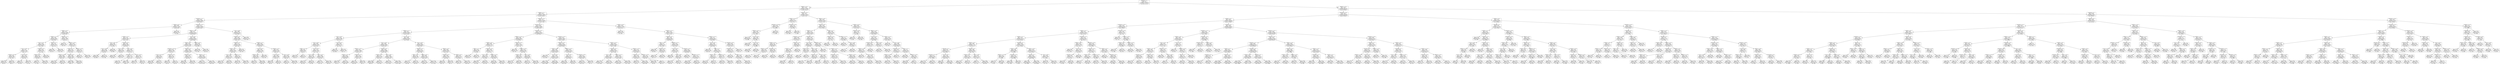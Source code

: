 digraph Tree {
node [shape=box] ;
0 [label="심결가산율 <= 1.5\ngini = 0.5\nsamples = 454339\nvalue = [[227170, 227169]\n[227169, 227170]]"] ;
1 [label="부상병코드 <= 13.5\ngini = 0.178\nsamples = 194063\nvalue = [[19210, 174853]\n[174853, 19210]]"] ;
0 -> 1 [labeldistance=2.5, labelangle=45, headlabel="True"] ;
2 [label="주상병코드 <= 7.5\ngini = 0.141\nsamples = 175650\nvalue = [[13455, 162195]\n[162195, 13455]]"] ;
1 -> 2 ;
3 [label="진료과목코드 <= 1.5\ngini = 0.233\nsamples = 42096\nvalue = [[5661, 36435]\n[36435, 5661]]"] ;
2 -> 3 ;
4 [label="주상병코드 <= 6.5\ngini = 0.089\nsamples = 11153\nvalue = [[518, 10635]\n[10635, 518]]"] ;
3 -> 4 ;
5 [label="주상병코드 <= 3.5\ngini = 0.077\nsamples = 10928\nvalue = [[438, 10490]\n[10490, 438]]"] ;
4 -> 5 ;
6 [label="주상병코드 <= 1.5\ngini = 0.186\nsamples = 3340\nvalue = [[346, 2994]\n[2994, 346]]"] ;
5 -> 6 ;
7 [label="시도코드 <= 41.5\ngini = 0.126\nsamples = 2800\nvalue = [[189, 2611]\n[2611, 189]]"] ;
6 -> 7 ;
8 [label="시도코드 <= 28.5\ngini = 0.07\nsamples = 1951\nvalue = [[71, 1880]\n[1880, 71]]"] ;
7 -> 8 ;
9 [label="부상병코드 <= 9.5\ngini = 0.033\nsamples = 963\nvalue = [[16, 947]\n[947, 16]]"] ;
8 -> 9 ;
10 [label="gini = 0.056\nsamples = 312\nvalue = [[9, 303]\n[303, 9]]"] ;
9 -> 10 ;
11 [label="gini = 0.021\nsamples = 651\nvalue = [[7, 644]\n[644, 7]]"] ;
9 -> 11 ;
12 [label="시도코드 <= 38.5\ngini = 0.105\nsamples = 988\nvalue = [[55, 933]\n[933, 55]]"] ;
8 -> 12 ;
13 [label="gini = 0.23\nsamples = 257\nvalue = [[34, 223]\n[223, 34]]"] ;
12 -> 13 ;
14 [label="gini = 0.056\nsamples = 731\nvalue = [[21, 710]\n[710, 21]]"] ;
12 -> 14 ;
15 [label="주상병코드 <= 0.5\ngini = 0.239\nsamples = 849\nvalue = [[118, 731]\n[731, 118]]"] ;
7 -> 15 ;
16 [label="연령대코드 <= 5.5\ngini = 0.307\nsamples = 485\nvalue = [[92, 393]\n[393, 92]]"] ;
15 -> 16 ;
17 [label="gini = 0.35\nsamples = 221\nvalue = [[50, 171]\n[171, 50]]"] ;
16 -> 17 ;
18 [label="gini = 0.268\nsamples = 264\nvalue = [[42, 222]\n[222, 42]]"] ;
16 -> 18 ;
19 [label="gini = 0.133\nsamples = 364\nvalue = [[26, 338]\n[338, 26]]"] ;
15 -> 19 ;
20 [label="성별코드 <= 1.5\ngini = 0.412\nsamples = 540\nvalue = [[157, 383]\n[383, 157]]"] ;
6 -> 20 ;
21 [label="gini = 0.352\nsamples = 206\nvalue = [[47, 159]\n[159, 47]]"] ;
20 -> 21 ;
22 [label="gini = 0.442\nsamples = 334\nvalue = [[110, 224]\n[224, 110]]"] ;
20 -> 22 ;
23 [label="연령대코드 <= 7.5\ngini = 0.024\nsamples = 7588\nvalue = [[92, 7496]\n[7496, 92]]"] ;
5 -> 23 ;
24 [label="gini = 0.122\nsamples = 214\nvalue = [[14, 200]\n[200, 14]]"] ;
23 -> 24 ;
25 [label="부상병코드 <= 10.5\ngini = 0.021\nsamples = 7374\nvalue = [[78, 7296]\n[7296, 78]]"] ;
23 -> 25 ;
26 [label="부상병코드 <= 7.5\ngini = 0.016\nsamples = 6767\nvalue = [[56, 6711]\n[6711, 56]]"] ;
25 -> 26 ;
27 [label="연령대코드 <= 15.5\ngini = 0.028\nsamples = 2892\nvalue = [[41, 2851]\n[2851, 41]]"] ;
26 -> 27 ;
28 [label="gini = 0.023\nsamples = 2431\nvalue = [[28, 2403]\n[2403, 28]]"] ;
27 -> 28 ;
29 [label="gini = 0.055\nsamples = 461\nvalue = [[13, 448]\n[448, 13]]"] ;
27 -> 29 ;
30 [label="부상병코드 <= 9.5\ngini = 0.008\nsamples = 3875\nvalue = [[15, 3860]\n[3860, 15]]"] ;
26 -> 30 ;
31 [label="gini = 0.005\nsamples = 2967\nvalue = [[7, 2960]\n[2960, 7]]"] ;
30 -> 31 ;
32 [label="gini = 0.017\nsamples = 908\nvalue = [[8, 900]\n[900, 8]]"] ;
30 -> 32 ;
33 [label="연령대코드 <= 13.5\ngini = 0.07\nsamples = 607\nvalue = [[22, 585]\n[585, 22]]"] ;
25 -> 33 ;
34 [label="gini = 0.122\nsamples = 277\nvalue = [[18, 259]\n[259, 18]]"] ;
33 -> 34 ;
35 [label="gini = 0.024\nsamples = 330\nvalue = [[4, 326]\n[326, 4]]"] ;
33 -> 35 ;
36 [label="gini = 0.458\nsamples = 225\nvalue = [[80, 145]\n[145, 80]]"] ;
4 -> 36 ;
37 [label="진료과목코드 <= 12.5\ngini = 0.277\nsamples = 30943\nvalue = [[5143, 25800]\n[25800, 5143]]"] ;
3 -> 37 ;
38 [label="연령대코드 <= 5.5\ngini = 0.31\nsamples = 25211\nvalue = [[4845, 20366]\n[20366, 4845]]"] ;
37 -> 38 ;
39 [label="주상병코드 <= 3.5\ngini = 0.119\nsamples = 4333\nvalue = [[276, 4057]\n[4057, 276]]"] ;
38 -> 39 ;
40 [label="시도코드 <= 44.5\ngini = 0.323\nsamples = 902\nvalue = [[183, 719]\n[719, 183]]"] ;
39 -> 40 ;
41 [label="시도코드 <= 38.5\ngini = 0.238\nsamples = 688\nvalue = [[95, 593]\n[593, 95]]"] ;
40 -> 41 ;
42 [label="gini = 0.286\nsamples = 382\nvalue = [[66, 316]\n[316, 66]]"] ;
41 -> 42 ;
43 [label="gini = 0.172\nsamples = 306\nvalue = [[29, 277]\n[277, 29]]"] ;
41 -> 43 ;
44 [label="gini = 0.484\nsamples = 214\nvalue = [[88, 126]\n[126, 88]]"] ;
40 -> 44 ;
45 [label="주상병코드 <= 6.5\ngini = 0.053\nsamples = 3431\nvalue = [[93, 3338]\n[3338, 93]]"] ;
39 -> 45 ;
46 [label="시도코드 <= 27.5\ngini = 0.167\nsamples = 664\nvalue = [[61, 603]\n[603, 61]]"] ;
45 -> 46 ;
47 [label="gini = 0.256\nsamples = 226\nvalue = [[34, 192]\n[192, 34]]"] ;
46 -> 47 ;
48 [label="gini = 0.116\nsamples = 438\nvalue = [[27, 411]\n[411, 27]]"] ;
46 -> 48 ;
49 [label="시도코드 <= 44.5\ngini = 0.023\nsamples = 2767\nvalue = [[32, 2735]\n[2735, 32]]"] ;
45 -> 49 ;
50 [label="진료과목코드 <= 11.5\ngini = 0.01\nsamples = 2222\nvalue = [[11, 2211]\n[2211, 11]]"] ;
49 -> 50 ;
51 [label="gini = 0.03\nsamples = 267\nvalue = [[4, 263]\n[263, 4]]"] ;
50 -> 51 ;
52 [label="gini = 0.007\nsamples = 1955\nvalue = [[7, 1948]\n[1948, 7]]"] ;
50 -> 52 ;
53 [label="시도코드 <= 47.5\ngini = 0.074\nsamples = 545\nvalue = [[21, 524]\n[524, 21]]"] ;
49 -> 53 ;
54 [label="gini = 0.109\nsamples = 294\nvalue = [[17, 277]\n[277, 17]]"] ;
53 -> 54 ;
55 [label="gini = 0.031\nsamples = 251\nvalue = [[4, 247]\n[247, 4]]"] ;
53 -> 55 ;
56 [label="시도코드 <= 48.5\ngini = 0.342\nsamples = 20878\nvalue = [[4569, 16309]\n[16309, 4569]]"] ;
38 -> 56 ;
57 [label="주상병코드 <= 1.5\ngini = 0.332\nsamples = 20350\nvalue = [[4273, 16077]\n[16077, 4273]]"] ;
56 -> 57 ;
58 [label="진료과목코드 <= 9.5\ngini = 0.078\nsamples = 1280\nvalue = [[52, 1228]\n[1228, 52]]"] ;
57 -> 58 ;
59 [label="시도코드 <= 41.5\ngini = 0.131\nsamples = 696\nvalue = [[49, 647]\n[647, 49]]"] ;
58 -> 59 ;
60 [label="gini = 0.098\nsamples = 485\nvalue = [[25, 460]\n[460, 25]]"] ;
59 -> 60 ;
61 [label="gini = 0.202\nsamples = 211\nvalue = [[24, 187]\n[187, 24]]"] ;
59 -> 61 ;
62 [label="부상병코드 <= 10.5\ngini = 0.01\nsamples = 584\nvalue = [[3, 581]\n[581, 3]]"] ;
58 -> 62 ;
63 [label="gini = 0.026\nsamples = 231\nvalue = [[3, 228]\n[228, 3]]"] ;
62 -> 63 ;
64 [label="gini = 0.0\nsamples = 353\nvalue = [[0, 353]\n[353, 0]]"] ;
62 -> 64 ;
65 [label="주상병코드 <= 3.5\ngini = 0.345\nsamples = 19070\nvalue = [[4221, 14849]\n[14849, 4221]]"] ;
57 -> 65 ;
66 [label="연령대코드 <= 10.5\ngini = 0.497\nsamples = 755\nvalue = [[347, 408]\n[408, 347]]"] ;
65 -> 66 ;
67 [label="gini = 0.486\nsamples = 309\nvalue = [[180, 129]\n[129, 180]]"] ;
66 -> 67 ;
68 [label="gini = 0.468\nsamples = 446\nvalue = [[167, 279]\n[279, 167]]"] ;
66 -> 68 ;
69 [label="부상병코드 <= 7.5\ngini = 0.334\nsamples = 18315\nvalue = [[3874, 14441]\n[14441, 3874]]"] ;
65 -> 69 ;
70 [label="gini = 0.351\nsamples = 15751\nvalue = [[3573, 12178]\n[12178, 3573]]"] ;
69 -> 70 ;
71 [label="gini = 0.207\nsamples = 2564\nvalue = [[301, 2263]\n[2263, 301]]"] ;
69 -> 71 ;
72 [label="연령대코드 <= 9.5\ngini = 0.493\nsamples = 528\nvalue = [[296, 232]\n[232, 296]]"] ;
56 -> 72 ;
73 [label="gini = 0.268\nsamples = 326\nvalue = [[274, 52]\n[52, 274]]"] ;
72 -> 73 ;
74 [label="gini = 0.194\nsamples = 202\nvalue = [[22, 180]\n[180, 22]]"] ;
72 -> 74 ;
75 [label="시도코드 <= 48.5\ngini = 0.099\nsamples = 5732\nvalue = [[298, 5434]\n[5434, 298]]"] ;
37 -> 75 ;
76 [label="주상병코드 <= 6.5\ngini = 0.063\nsamples = 5485\nvalue = [[179, 5306]\n[5306, 179]]"] ;
75 -> 76 ;
77 [label="주상병코드 <= 5.5\ngini = 0.117\nsamples = 2090\nvalue = [[130, 1960]\n[1960, 130]]"] ;
76 -> 77 ;
78 [label="주상병코드 <= 1.5\ngini = 0.057\nsamples = 1854\nvalue = [[54, 1800]\n[1800, 54]]"] ;
77 -> 78 ;
79 [label="시도코드 <= 44.5\ngini = 0.024\nsamples = 1310\nvalue = [[16, 1294]\n[1294, 16]]"] ;
78 -> 79 ;
80 [label="gini = 0.012\nsamples = 1007\nvalue = [[6, 1001]\n[1001, 6]]"] ;
79 -> 80 ;
81 [label="gini = 0.064\nsamples = 303\nvalue = [[10, 293]\n[293, 10]]"] ;
79 -> 81 ;
82 [label="부상병코드 <= 7.5\ngini = 0.13\nsamples = 544\nvalue = [[38, 506]\n[506, 38]]"] ;
78 -> 82 ;
83 [label="gini = 0.226\nsamples = 208\nvalue = [[27, 181]\n[181, 27]]"] ;
82 -> 83 ;
84 [label="gini = 0.063\nsamples = 336\nvalue = [[11, 325]\n[325, 11]]"] ;
82 -> 84 ;
85 [label="gini = 0.437\nsamples = 236\nvalue = [[76, 160]\n[160, 76]]"] ;
77 -> 85 ;
86 [label="부상병코드 <= 7.5\ngini = 0.028\nsamples = 3395\nvalue = [[49, 3346]\n[3346, 49]]"] ;
76 -> 86 ;
87 [label="시도코드 <= 43.5\ngini = 0.051\nsamples = 1294\nvalue = [[34, 1260]\n[1260, 34]]"] ;
86 -> 87 ;
88 [label="연령대코드 <= 9.5\ngini = 0.036\nsamples = 987\nvalue = [[18, 969]\n[969, 18]]"] ;
87 -> 88 ;
89 [label="gini = 0.013\nsamples = 305\nvalue = [[2, 303]\n[303, 2]]"] ;
88 -> 89 ;
90 [label="gini = 0.046\nsamples = 682\nvalue = [[16, 666]\n[666, 16]]"] ;
88 -> 90 ;
91 [label="gini = 0.099\nsamples = 307\nvalue = [[16, 291]\n[291, 16]]"] ;
87 -> 91 ;
92 [label="연령대코드 <= 6.5\ngini = 0.014\nsamples = 2101\nvalue = [[15, 2086]\n[2086, 15]]"] ;
86 -> 92 ;
93 [label="시도코드 <= 38.5\ngini = 0.004\nsamples = 1099\nvalue = [[2, 1097]\n[1097, 2]]"] ;
92 -> 93 ;
94 [label="gini = 0.009\nsamples = 452\nvalue = [[2, 450]\n[450, 2]]"] ;
93 -> 94 ;
95 [label="gini = 0.0\nsamples = 647\nvalue = [[0, 647]\n[647, 0]]"] ;
93 -> 95 ;
96 [label="시도코드 <= 18.5\ngini = 0.026\nsamples = 1002\nvalue = [[13, 989]\n[989, 13]]"] ;
92 -> 96 ;
97 [label="gini = 0.0\nsamples = 202\nvalue = [[0, 202]\n[202, 0]]"] ;
96 -> 97 ;
98 [label="gini = 0.032\nsamples = 800\nvalue = [[13, 787]\n[787, 13]]"] ;
96 -> 98 ;
99 [label="gini = 0.499\nsamples = 247\nvalue = [[119, 128]\n[128, 119]]"] ;
75 -> 99 ;
100 [label="주상병코드 <= 13.5\ngini = 0.11\nsamples = 133554\nvalue = [[7794, 125760]\n[125760, 7794]]"] ;
2 -> 100 ;
101 [label="진료과목코드 <= 1.5\ngini = 0.096\nsamples = 122805\nvalue = [[6183, 116622]\n[116622, 6183]]"] ;
100 -> 101 ;
102 [label="연령대코드 <= 1.5\ngini = 0.05\nsamples = 46362\nvalue = [[1200, 45162]\n[45162, 1200]]"] ;
101 -> 102 ;
103 [label="시도코드 <= 44.5\ngini = 0.122\nsamples = 3838\nvalue = [[251, 3587]\n[3587, 251]]"] ;
102 -> 103 ;
104 [label="시도코드 <= 26.5\ngini = 0.087\nsamples = 3306\nvalue = [[150, 3156]\n[3156, 150]]"] ;
103 -> 104 ;
105 [label="성별코드 <= 1.5\ngini = 0.007\nsamples = 842\nvalue = [[3, 839]\n[839, 3]]"] ;
104 -> 105 ;
106 [label="gini = 0.014\nsamples = 427\nvalue = [[3, 424]\n[424, 3]]"] ;
105 -> 106 ;
107 [label="gini = 0.0\nsamples = 415\nvalue = [[0, 415]\n[415, 0]]"] ;
105 -> 107 ;
108 [label="시도코드 <= 38.5\ngini = 0.112\nsamples = 2464\nvalue = [[147, 2317]\n[2317, 147]]"] ;
104 -> 108 ;
109 [label="시도코드 <= 30.5\ngini = 0.234\nsamples = 768\nvalue = [[104, 664]\n[664, 104]]"] ;
108 -> 109 ;
110 [label="gini = 0.123\nsamples = 532\nvalue = [[35, 497]\n[497, 35]]"] ;
109 -> 110 ;
111 [label="gini = 0.414\nsamples = 236\nvalue = [[69, 167]\n[167, 69]]"] ;
109 -> 111 ;
112 [label="시도코드 <= 41.5\ngini = 0.049\nsamples = 1696\nvalue = [[43, 1653]\n[1653, 43]]"] ;
108 -> 112 ;
113 [label="gini = 0.02\nsamples = 1207\nvalue = [[12, 1195]\n[1195, 12]]"] ;
112 -> 113 ;
114 [label="gini = 0.119\nsamples = 489\nvalue = [[31, 458]\n[458, 31]]"] ;
112 -> 114 ;
115 [label="시도코드 <= 47.5\ngini = 0.308\nsamples = 532\nvalue = [[101, 431]\n[431, 101]]"] ;
103 -> 115 ;
116 [label="gini = 0.39\nsamples = 316\nvalue = [[84, 232]\n[232, 84]]"] ;
115 -> 116 ;
117 [label="gini = 0.145\nsamples = 216\nvalue = [[17, 199]\n[199, 17]]"] ;
115 -> 117 ;
118 [label="시도코드 <= 44.5\ngini = 0.044\nsamples = 42524\nvalue = [[949, 41575]\n[41575, 949]]"] ;
102 -> 118 ;
119 [label="시도코드 <= 26.5\ngini = 0.036\nsamples = 33532\nvalue = [[610, 32922]\n[32922, 610]]"] ;
118 -> 119 ;
120 [label="연령대코드 <= 12.5\ngini = 0.02\nsamples = 10646\nvalue = [[107, 10539]\n[10539, 107]]"] ;
119 -> 120 ;
121 [label="연령대코드 <= 3.5\ngini = 0.026\nsamples = 6062\nvalue = [[80, 5982]\n[5982, 80]]"] ;
120 -> 121 ;
122 [label="gini = 0.002\nsamples = 914\nvalue = [[1, 913]\n[913, 1]]"] ;
121 -> 122 ;
123 [label="gini = 0.03\nsamples = 5148\nvalue = [[79, 5069]\n[5069, 79]]"] ;
121 -> 123 ;
124 [label="부상병코드 <= 11.5\ngini = 0.012\nsamples = 4584\nvalue = [[27, 4557]\n[4557, 27]]"] ;
120 -> 124 ;
125 [label="gini = 0.01\nsamples = 4148\nvalue = [[20, 4128]\n[4128, 20]]"] ;
124 -> 125 ;
126 [label="gini = 0.032\nsamples = 436\nvalue = [[7, 429]\n[429, 7]]"] ;
124 -> 126 ;
127 [label="주상병코드 <= 8.5\ngini = 0.043\nsamples = 22886\nvalue = [[503, 22383]\n[22383, 503]]"] ;
119 -> 127 ;
128 [label="부상병코드 <= 7.5\ngini = 0.017\nsamples = 5979\nvalue = [[52, 5927]\n[5927, 52]]"] ;
127 -> 128 ;
129 [label="gini = 0.003\nsamples = 3808\nvalue = [[6, 3802]\n[3802, 6]]"] ;
128 -> 129 ;
130 [label="gini = 0.041\nsamples = 2171\nvalue = [[46, 2125]\n[2125, 46]]"] ;
128 -> 130 ;
131 [label="시도코드 <= 38.5\ngini = 0.052\nsamples = 16907\nvalue = [[451, 16456]\n[16456, 451]]"] ;
127 -> 131 ;
132 [label="gini = 0.071\nsamples = 5933\nvalue = [[218, 5715]\n[5715, 218]]"] ;
131 -> 132 ;
133 [label="gini = 0.042\nsamples = 10974\nvalue = [[233, 10741]\n[10741, 233]]"] ;
131 -> 133 ;
134 [label="시도코드 <= 46.5\ngini = 0.073\nsamples = 8992\nvalue = [[339, 8653]\n[8653, 339]]"] ;
118 -> 134 ;
135 [label="연령대코드 <= 6.5\ngini = 0.112\nsamples = 3510\nvalue = [[209, 3301]\n[3301, 209]]"] ;
134 -> 135 ;
136 [label="성별코드 <= 1.5\ngini = 0.204\nsamples = 495\nvalue = [[57, 438]\n[438, 57]]"] ;
135 -> 136 ;
137 [label="gini = 0.25\nsamples = 232\nvalue = [[34, 198]\n[198, 34]]"] ;
136 -> 137 ;
138 [label="gini = 0.16\nsamples = 263\nvalue = [[23, 240]\n[240, 23]]"] ;
136 -> 138 ;
139 [label="주상병코드 <= 8.5\ngini = 0.096\nsamples = 3015\nvalue = [[152, 2863]\n[2863, 152]]"] ;
135 -> 139 ;
140 [label="gini = 0.055\nsamples = 1121\nvalue = [[32, 1089]\n[1089, 32]]"] ;
139 -> 140 ;
141 [label="gini = 0.119\nsamples = 1894\nvalue = [[120, 1774]\n[1774, 120]]"] ;
139 -> 141 ;
142 [label="연령대코드 <= 8.5\ngini = 0.046\nsamples = 5482\nvalue = [[130, 5352]\n[5352, 130]]"] ;
134 -> 142 ;
143 [label="부상병코드 <= 9.5\ngini = 0.093\nsamples = 1306\nvalue = [[64, 1242]\n[1242, 64]]"] ;
142 -> 143 ;
144 [label="gini = 0.112\nsamples = 954\nvalue = [[57, 897]\n[897, 57]]"] ;
143 -> 144 ;
145 [label="gini = 0.039\nsamples = 352\nvalue = [[7, 345]\n[345, 7]]"] ;
143 -> 145 ;
146 [label="주상병코드 <= 8.5\ngini = 0.031\nsamples = 4176\nvalue = [[66, 4110]\n[4110, 66]]"] ;
142 -> 146 ;
147 [label="gini = 0.007\nsamples = 1462\nvalue = [[5, 1457]\n[1457, 5]]"] ;
146 -> 147 ;
148 [label="gini = 0.044\nsamples = 2714\nvalue = [[61, 2653]\n[2653, 61]]"] ;
146 -> 148 ;
149 [label="진료과목코드 <= 4.5\ngini = 0.122\nsamples = 76443\nvalue = [[4983, 71460]\n[71460, 4983]]"] ;
101 -> 149 ;
150 [label="연령대코드 <= 12.5\ngini = 0.358\nsamples = 3632\nvalue = [[849, 2783]\n[2783, 849]]"] ;
149 -> 150 ;
151 [label="주상병코드 <= 9.5\ngini = 0.468\nsamples = 1812\nvalue = [[677, 1135]\n[1135, 677]]"] ;
150 -> 151 ;
152 [label="성별코드 <= 1.5\ngini = 0.256\nsamples = 438\nvalue = [[66, 372]\n[372, 66]]"] ;
151 -> 152 ;
153 [label="gini = 0.209\nsamples = 211\nvalue = [[25, 186]\n[186, 25]]"] ;
152 -> 153 ;
154 [label="gini = 0.296\nsamples = 227\nvalue = [[41, 186]\n[186, 41]]"] ;
152 -> 154 ;
155 [label="주상병코드 <= 10.5\ngini = 0.494\nsamples = 1374\nvalue = [[611, 763]\n[763, 611]]"] ;
151 -> 155 ;
156 [label="시도코드 <= 30.5\ngini = 0.479\nsamples = 693\nvalue = [[418, 275]\n[275, 418]]"] ;
155 -> 156 ;
157 [label="gini = 0.496\nsamples = 261\nvalue = [[142, 119]\n[119, 142]]"] ;
156 -> 157 ;
158 [label="gini = 0.461\nsamples = 432\nvalue = [[276, 156]\n[156, 276]]"] ;
156 -> 158 ;
159 [label="주상병코드 <= 12.5\ngini = 0.406\nsamples = 681\nvalue = [[193, 488]\n[488, 193]]"] ;
155 -> 159 ;
160 [label="gini = 0.224\nsamples = 468\nvalue = [[60, 408]\n[408, 60]]"] ;
159 -> 160 ;
161 [label="gini = 0.469\nsamples = 213\nvalue = [[133, 80]\n[80, 133]]"] ;
159 -> 161 ;
162 [label="연령대코드 <= 13.5\ngini = 0.171\nsamples = 1820\nvalue = [[172, 1648]\n[1648, 172]]"] ;
150 -> 162 ;
163 [label="gini = 0.326\nsamples = 370\nvalue = [[76, 294]\n[294, 76]]"] ;
162 -> 163 ;
164 [label="주상병코드 <= 10.5\ngini = 0.124\nsamples = 1450\nvalue = [[96, 1354]\n[1354, 96]]"] ;
162 -> 164 ;
165 [label="부상병코드 <= 9.5\ngini = 0.196\nsamples = 616\nvalue = [[68, 548]\n[548, 68]]"] ;
164 -> 165 ;
166 [label="gini = 0.079\nsamples = 316\nvalue = [[13, 303]\n[303, 13]]"] ;
165 -> 166 ;
167 [label="gini = 0.299\nsamples = 300\nvalue = [[55, 245]\n[245, 55]]"] ;
165 -> 167 ;
168 [label="시도코드 <= 29.5\ngini = 0.065\nsamples = 834\nvalue = [[28, 806]\n[806, 28]]"] ;
164 -> 168 ;
169 [label="gini = 0.122\nsamples = 214\nvalue = [[14, 200]\n[200, 14]]"] ;
168 -> 169 ;
170 [label="gini = 0.044\nsamples = 620\nvalue = [[14, 606]\n[606, 14]]"] ;
168 -> 170 ;
171 [label="진료과목코드 <= 11.5\ngini = 0.107\nsamples = 72811\nvalue = [[4134, 68677]\n[68677, 4134]]"] ;
149 -> 171 ;
172 [label="연령대코드 <= 13.5\ngini = 0.153\nsamples = 35346\nvalue = [[2946, 32400]\n[32400, 2946]]"] ;
171 -> 172 ;
173 [label="주상병코드 <= 8.5\ngini = 0.184\nsamples = 22931\nvalue = [[2350, 20581]\n[20581, 2350]]"] ;
172 -> 173 ;
174 [label="gini = 0.496\nsamples = 227\nvalue = [[103, 124]\n[124, 103]]"] ;
173 -> 174 ;
175 [label="시도코드 <= 44.5\ngini = 0.178\nsamples = 22704\nvalue = [[2247, 20457]\n[20457, 2247]]"] ;
173 -> 175 ;
176 [label="gini = 0.149\nsamples = 17809\nvalue = [[1448, 16361]\n[16361, 1448]]"] ;
175 -> 176 ;
177 [label="gini = 0.273\nsamples = 4895\nvalue = [[799, 4096]\n[4096, 799]]"] ;
175 -> 177 ;
178 [label="연령대코드 <= 15.5\ngini = 0.091\nsamples = 12415\nvalue = [[596, 11819]\n[11819, 596]]"] ;
172 -> 178 ;
179 [label="시도코드 <= 46.5\ngini = 0.11\nsamples = 6517\nvalue = [[382, 6135]\n[6135, 382]]"] ;
178 -> 179 ;
180 [label="gini = 0.118\nsamples = 5566\nvalue = [[350, 5216]\n[5216, 350]]"] ;
179 -> 180 ;
181 [label="gini = 0.065\nsamples = 951\nvalue = [[32, 919]\n[919, 32]]"] ;
179 -> 181 ;
182 [label="진료과목코드 <= 8.0\ngini = 0.07\nsamples = 5898\nvalue = [[214, 5684]\n[5684, 214]]"] ;
178 -> 182 ;
183 [label="gini = 0.074\nsamples = 5370\nvalue = [[207, 5163]\n[5163, 207]]"] ;
182 -> 183 ;
184 [label="gini = 0.026\nsamples = 528\nvalue = [[7, 521]\n[521, 7]]"] ;
182 -> 184 ;
185 [label="주상병코드 <= 12.5\ngini = 0.061\nsamples = 37465\nvalue = [[1188, 36277]\n[36277, 1188]]"] ;
171 -> 185 ;
186 [label="부상병코드 <= 9.5\ngini = 0.054\nsamples = 34124\nvalue = [[952, 33172]\n[33172, 952]]"] ;
185 -> 186 ;
187 [label="시도코드 <= 44.5\ngini = 0.071\nsamples = 21307\nvalue = [[786, 20521]\n[20521, 786]]"] ;
186 -> 187 ;
188 [label="gini = 0.061\nsamples = 17979\nvalue = [[564, 17415]\n[17415, 564]]"] ;
187 -> 188 ;
189 [label="gini = 0.125\nsamples = 3328\nvalue = [[222, 3106]\n[3106, 222]]"] ;
187 -> 189 ;
190 [label="부상병코드 <= 11.5\ngini = 0.026\nsamples = 12817\nvalue = [[166, 12651]\n[12651, 166]]"] ;
186 -> 190 ;
191 [label="gini = 0.012\nsamples = 10477\nvalue = [[63, 10414]\n[10414, 63]]"] ;
190 -> 191 ;
192 [label="gini = 0.084\nsamples = 2340\nvalue = [[103, 2237]\n[2237, 103]]"] ;
190 -> 192 ;
193 [label="연령대코드 <= 14.5\ngini = 0.131\nsamples = 3341\nvalue = [[236, 3105]\n[3105, 236]]"] ;
185 -> 193 ;
194 [label="부상병코드 <= 1.5\ngini = 0.148\nsamples = 2501\nvalue = [[201, 2300]\n[2300, 201]]"] ;
193 -> 194 ;
195 [label="gini = 0.018\nsamples = 218\nvalue = [[2, 216]\n[216, 2]]"] ;
194 -> 195 ;
196 [label="gini = 0.159\nsamples = 2283\nvalue = [[199, 2084]\n[2084, 199]]"] ;
194 -> 196 ;
197 [label="부상병코드 <= 12.5\ngini = 0.08\nsamples = 840\nvalue = [[35, 805]\n[805, 35]]"] ;
193 -> 197 ;
198 [label="gini = 0.048\nsamples = 328\nvalue = [[8, 320]\n[320, 8]]"] ;
197 -> 198 ;
199 [label="gini = 0.1\nsamples = 512\nvalue = [[27, 485]\n[485, 27]]"] ;
197 -> 199 ;
200 [label="주상병코드 <= 16.5\ngini = 0.255\nsamples = 10749\nvalue = [[1611, 9138]\n[9138, 1611]]"] ;
100 -> 200 ;
201 [label="gini = 0.324\nsamples = 428\nvalue = [[341, 87]\n[87, 341]]"] ;
200 -> 201 ;
202 [label="부상병코드 <= 11.5\ngini = 0.216\nsamples = 10321\nvalue = [[1270, 9051]\n[9051, 1270]]"] ;
200 -> 202 ;
203 [label="부상병코드 <= 6.5\ngini = 0.184\nsamples = 6670\nvalue = [[682, 5988]\n[5988, 682]]"] ;
202 -> 203 ;
204 [label="성별코드 <= 1.5\ngini = 0.3\nsamples = 761\nvalue = [[140, 621]\n[621, 140]]"] ;
203 -> 204 ;
205 [label="gini = 0.388\nsamples = 311\nvalue = [[82, 229]\n[229, 82]]"] ;
204 -> 205 ;
206 [label="연령대코드 <= 9.5\ngini = 0.225\nsamples = 450\nvalue = [[58, 392]\n[392, 58]]"] ;
204 -> 206 ;
207 [label="gini = 0.141\nsamples = 222\nvalue = [[17, 205]\n[205, 17]]"] ;
206 -> 207 ;
208 [label="gini = 0.295\nsamples = 228\nvalue = [[41, 187]\n[187, 41]]"] ;
206 -> 208 ;
209 [label="진료과목코드 <= 1.5\ngini = 0.167\nsamples = 5909\nvalue = [[542, 5367]\n[5367, 542]]"] ;
203 -> 209 ;
210 [label="시도코드 <= 26.5\ngini = 0.08\nsamples = 1420\nvalue = [[59, 1361]\n[1361, 59]]"] ;
209 -> 210 ;
211 [label="gini = 0.027\nsamples = 369\nvalue = [[5, 364]\n[364, 5]]"] ;
210 -> 211 ;
212 [label="시도코드 <= 38.5\ngini = 0.097\nsamples = 1051\nvalue = [[54, 997]\n[997, 54]]"] ;
210 -> 212 ;
213 [label="gini = 0.156\nsamples = 258\nvalue = [[22, 236]\n[236, 22]]"] ;
212 -> 213 ;
214 [label="gini = 0.077\nsamples = 793\nvalue = [[32, 761]\n[761, 32]]"] ;
212 -> 214 ;
215 [label="진료과목코드 <= 4.5\ngini = 0.192\nsamples = 4489\nvalue = [[483, 4006]\n[4006, 483]]"] ;
209 -> 215 ;
216 [label="gini = 0.354\nsamples = 353\nvalue = [[81, 272]\n[272, 81]]"] ;
215 -> 216 ;
217 [label="진료과목코드 <= 11.5\ngini = 0.175\nsamples = 4136\nvalue = [[402, 3734]\n[3734, 402]]"] ;
215 -> 217 ;
218 [label="gini = 0.204\nsamples = 2979\nvalue = [[343, 2636]\n[2636, 343]]"] ;
217 -> 218 ;
219 [label="gini = 0.097\nsamples = 1157\nvalue = [[59, 1098]\n[1098, 59]]"] ;
217 -> 219 ;
220 [label="연령대코드 <= 11.5\ngini = 0.27\nsamples = 3651\nvalue = [[588, 3063]\n[3063, 588]]"] ;
202 -> 220 ;
221 [label="시도코드 <= 18.5\ngini = 0.204\nsamples = 1817\nvalue = [[209, 1608]\n[1608, 209]]"] ;
220 -> 221 ;
222 [label="gini = 0.105\nsamples = 413\nvalue = [[23, 390]\n[390, 23]]"] ;
221 -> 222 ;
223 [label="성별코드 <= 1.5\ngini = 0.23\nsamples = 1404\nvalue = [[186, 1218]\n[1218, 186]]"] ;
221 -> 223 ;
224 [label="연령대코드 <= 9.5\ngini = 0.277\nsamples = 657\nvalue = [[109, 548]\n[548, 109]]"] ;
223 -> 224 ;
225 [label="gini = 0.312\nsamples = 440\nvalue = [[85, 355]\n[355, 85]]"] ;
224 -> 225 ;
226 [label="gini = 0.197\nsamples = 217\nvalue = [[24, 193]\n[193, 24]]"] ;
224 -> 226 ;
227 [label="진료과목코드 <= 7.5\ngini = 0.185\nsamples = 747\nvalue = [[77, 670]\n[670, 77]]"] ;
223 -> 227 ;
228 [label="gini = 0.226\nsamples = 540\nvalue = [[70, 470]\n[470, 70]]"] ;
227 -> 228 ;
229 [label="gini = 0.065\nsamples = 207\nvalue = [[7, 200]\n[200, 7]]"] ;
227 -> 229 ;
230 [label="진료과목코드 <= 8.0\ngini = 0.328\nsamples = 1834\nvalue = [[379, 1455]\n[1455, 379]]"] ;
220 -> 230 ;
231 [label="진료과목코드 <= 4.5\ngini = 0.347\nsamples = 1621\nvalue = [[362, 1259]\n[1259, 362]]"] ;
230 -> 231 ;
232 [label="gini = 0.223\nsamples = 282\nvalue = [[36, 246]\n[246, 36]]"] ;
231 -> 232 ;
233 [label="성별코드 <= 1.5\ngini = 0.368\nsamples = 1339\nvalue = [[326, 1013]\n[1013, 326]]"] ;
231 -> 233 ;
234 [label="gini = 0.291\nsamples = 407\nvalue = [[72, 335]\n[335, 72]]"] ;
233 -> 234 ;
235 [label="gini = 0.397\nsamples = 932\nvalue = [[254, 678]\n[678, 254]]"] ;
233 -> 235 ;
236 [label="gini = 0.147\nsamples = 213\nvalue = [[17, 196]\n[196, 17]]"] ;
230 -> 236 ;
237 [label="부상병코드 <= 15.5\ngini = 0.43\nsamples = 18413\nvalue = [[5755, 12658]\n[12658, 5755]]"] ;
1 -> 237 ;
238 [label="주상병코드 <= 21.0\ngini = 0.17\nsamples = 2181\nvalue = [[1977, 204]\n[204, 1977]]"] ;
237 -> 238 ;
239 [label="진료과목코드 <= 16.5\ngini = 0.054\nsamples = 1526\nvalue = [[1484, 42]\n[42, 1484]]"] ;
238 -> 239 ;
240 [label="연령대코드 <= 6.5\ngini = 0.065\nsamples = 1226\nvalue = [[1185, 41]\n[41, 1185]]"] ;
239 -> 240 ;
241 [label="gini = 0.121\nsamples = 308\nvalue = [[288, 20]\n[20, 288]]"] ;
240 -> 241 ;
242 [label="시도코드 <= 26.5\ngini = 0.045\nsamples = 918\nvalue = [[897, 21]\n[21, 897]]"] ;
240 -> 242 ;
243 [label="gini = 0.028\nsamples = 212\nvalue = [[209, 3]\n[3, 209]]"] ;
242 -> 243 ;
244 [label="시도코드 <= 41.5\ngini = 0.05\nsamples = 706\nvalue = [[688, 18]\n[18, 688]]"] ;
242 -> 244 ;
245 [label="gini = 0.065\nsamples = 358\nvalue = [[346, 12]\n[12, 346]]"] ;
244 -> 245 ;
246 [label="gini = 0.034\nsamples = 348\nvalue = [[342, 6]\n[6, 342]]"] ;
244 -> 246 ;
247 [label="gini = 0.007\nsamples = 300\nvalue = [[299, 1]\n[1, 299]]"] ;
239 -> 247 ;
248 [label="진료과목코드 <= 10.5\ngini = 0.372\nsamples = 655\nvalue = [[493, 162]\n[162, 493]]"] ;
238 -> 248 ;
249 [label="gini = 0.497\nsamples = 351\nvalue = [[190, 161]\n[161, 190]]"] ;
248 -> 249 ;
250 [label="gini = 0.007\nsamples = 304\nvalue = [[303, 1]\n[1, 303]]"] ;
248 -> 250 ;
251 [label="주상병코드 <= 13.5\ngini = 0.357\nsamples = 16232\nvalue = [[3778, 12454]\n[12454, 3778]]"] ;
237 -> 251 ;
252 [label="부상병코드 <= 23.5\ngini = 0.267\nsamples = 10359\nvalue = [[1645, 8714]\n[8714, 1645]]"] ;
251 -> 252 ;
253 [label="주상병코드 <= 7.5\ngini = 0.215\nsamples = 9193\nvalue = [[1129, 8064]\n[8064, 1129]]"] ;
252 -> 253 ;
254 [label="진료과목코드 <= 3.5\ngini = 0.359\nsamples = 1923\nvalue = [[451, 1472]\n[1472, 451]]"] ;
253 -> 254 ;
255 [label="주상병코드 <= 3.5\ngini = 0.175\nsamples = 961\nvalue = [[93, 868]\n[868, 93]]"] ;
254 -> 255 ;
256 [label="연령대코드 <= 6.5\ngini = 0.262\nsamples = 433\nvalue = [[67, 366]\n[366, 67]]"] ;
255 -> 256 ;
257 [label="gini = 0.273\nsamples = 202\nvalue = [[33, 169]\n[169, 33]]"] ;
256 -> 257 ;
258 [label="gini = 0.251\nsamples = 231\nvalue = [[34, 197]\n[197, 34]]"] ;
256 -> 258 ;
259 [label="진료과목코드 <= 1.5\ngini = 0.094\nsamples = 528\nvalue = [[26, 502]\n[502, 26]]"] ;
255 -> 259 ;
260 [label="gini = 0.047\nsamples = 250\nvalue = [[6, 244]\n[244, 6]]"] ;
259 -> 260 ;
261 [label="gini = 0.134\nsamples = 278\nvalue = [[20, 258]\n[258, 20]]"] ;
259 -> 261 ;
262 [label="부상병코드 <= 17.5\ngini = 0.467\nsamples = 962\nvalue = [[358, 604]\n[604, 358]]"] ;
254 -> 262 ;
263 [label="주상병코드 <= 1.5\ngini = 0.493\nsamples = 754\nvalue = [[332, 422]\n[422, 332]]"] ;
262 -> 263 ;
264 [label="gini = 0.268\nsamples = 201\nvalue = [[32, 169]\n[169, 32]]"] ;
263 -> 264 ;
265 [label="주상병코드 <= 6.5\ngini = 0.496\nsamples = 553\nvalue = [[300, 253]\n[253, 300]]"] ;
263 -> 265 ;
266 [label="gini = 0.382\nsamples = 303\nvalue = [[225, 78]\n[78, 225]]"] ;
265 -> 266 ;
267 [label="gini = 0.42\nsamples = 250\nvalue = [[75, 175]\n[175, 75]]"] ;
265 -> 267 ;
268 [label="gini = 0.219\nsamples = 208\nvalue = [[26, 182]\n[182, 26]]"] ;
262 -> 268 ;
269 [label="진료과목코드 <= 3.5\ngini = 0.169\nsamples = 7270\nvalue = [[678, 6592]\n[6592, 678]]"] ;
253 -> 269 ;
270 [label="시도코드 <= 26.5\ngini = 0.084\nsamples = 2179\nvalue = [[96, 2083]\n[2083, 96]]"] ;
269 -> 270 ;
271 [label="주상병코드 <= 9.5\ngini = 0.016\nsamples = 489\nvalue = [[4, 485]\n[485, 4]]"] ;
270 -> 271 ;
272 [label="gini = 0.0\nsamples = 264\nvalue = [[0, 264]\n[264, 0]]"] ;
271 -> 272 ;
273 [label="gini = 0.035\nsamples = 225\nvalue = [[4, 221]\n[221, 4]]"] ;
271 -> 273 ;
274 [label="시도코드 <= 38.5\ngini = 0.103\nsamples = 1690\nvalue = [[92, 1598]\n[1598, 92]]"] ;
270 -> 274 ;
275 [label="주상병코드 <= 9.5\ngini = 0.164\nsamples = 423\nvalue = [[38, 385]\n[385, 38]]"] ;
274 -> 275 ;
276 [label="gini = 0.159\nsamples = 218\nvalue = [[19, 199]\n[199, 19]]"] ;
275 -> 276 ;
277 [label="gini = 0.168\nsamples = 205\nvalue = [[19, 186]\n[186, 19]]"] ;
275 -> 277 ;
278 [label="시도코드 <= 41.5\ngini = 0.082\nsamples = 1267\nvalue = [[54, 1213]\n[1213, 54]]"] ;
274 -> 278 ;
279 [label="gini = 0.046\nsamples = 515\nvalue = [[12, 503]\n[503, 12]]"] ;
278 -> 279 ;
280 [label="gini = 0.105\nsamples = 752\nvalue = [[42, 710]\n[710, 42]]"] ;
278 -> 280 ;
281 [label="진료과목코드 <= 4.5\ngini = 0.203\nsamples = 5091\nvalue = [[582, 4509]\n[4509, 582]]"] ;
269 -> 281 ;
282 [label="gini = 0.464\nsamples = 317\nvalue = [[116, 201]\n[201, 116]]"] ;
281 -> 282 ;
283 [label="주상병코드 <= 11.5\ngini = 0.176\nsamples = 4774\nvalue = [[466, 4308]\n[4308, 466]]"] ;
281 -> 283 ;
284 [label="진료과목코드 <= 12.0\ngini = 0.105\nsamples = 1414\nvalue = [[79, 1335]\n[1335, 79]]"] ;
283 -> 284 ;
285 [label="gini = 0.201\nsamples = 327\nvalue = [[37, 290]\n[290, 37]]"] ;
284 -> 285 ;
286 [label="gini = 0.074\nsamples = 1087\nvalue = [[42, 1045]\n[1045, 42]]"] ;
284 -> 286 ;
287 [label="연령대코드 <= 14.5\ngini = 0.204\nsamples = 3360\nvalue = [[387, 2973]\n[2973, 387]]"] ;
283 -> 287 ;
288 [label="gini = 0.223\nsamples = 2529\nvalue = [[324, 2205]\n[2205, 324]]"] ;
287 -> 288 ;
289 [label="gini = 0.14\nsamples = 831\nvalue = [[63, 768]\n[768, 63]]"] ;
287 -> 289 ;
290 [label="성별코드 <= 1.5\ngini = 0.493\nsamples = 1166\nvalue = [[516, 650]\n[650, 516]]"] ;
252 -> 290 ;
291 [label="연령대코드 <= 13.5\ngini = 0.455\nsamples = 478\nvalue = [[167, 311]\n[311, 167]]"] ;
290 -> 291 ;
292 [label="gini = 0.478\nsamples = 248\nvalue = [[98, 150]\n[150, 98]]"] ;
291 -> 292 ;
293 [label="gini = 0.42\nsamples = 230\nvalue = [[69, 161]\n[161, 69]]"] ;
291 -> 293 ;
294 [label="연령대코드 <= 11.5\ngini = 0.5\nsamples = 688\nvalue = [[349, 339]\n[339, 349]]"] ;
290 -> 294 ;
295 [label="gini = 0.481\nsamples = 216\nvalue = [[87, 129]\n[129, 87]]"] ;
294 -> 295 ;
296 [label="시도코드 <= 38.5\ngini = 0.494\nsamples = 472\nvalue = [[262, 210]\n[210, 262]]"] ;
294 -> 296 ;
297 [label="gini = 0.5\nsamples = 205\nvalue = [[103, 102]\n[102, 103]]"] ;
296 -> 297 ;
298 [label="gini = 0.482\nsamples = 267\nvalue = [[159, 108]\n[108, 159]]"] ;
296 -> 298 ;
299 [label="주상병코드 <= 15.5\ngini = 0.463\nsamples = 5873\nvalue = [[2133, 3740]\n[3740, 2133]]"] ;
251 -> 299 ;
300 [label="부상병코드 <= 18.0\ngini = 0.158\nsamples = 475\nvalue = [[434, 41]\n[41, 434]]"] ;
299 -> 300 ;
301 [label="gini = 0.04\nsamples = 246\nvalue = [[241, 5]\n[5, 241]]"] ;
300 -> 301 ;
302 [label="gini = 0.265\nsamples = 229\nvalue = [[193, 36]\n[36, 193]]"] ;
300 -> 302 ;
303 [label="연령대코드 <= 10.5\ngini = 0.431\nsamples = 5398\nvalue = [[1699, 3699]\n[3699, 1699]]"] ;
299 -> 303 ;
304 [label="시도코드 <= 42.5\ngini = 0.357\nsamples = 2610\nvalue = [[608, 2002]\n[2002, 608]]"] ;
303 -> 304 ;
305 [label="진료과목코드 <= 9.5\ngini = 0.331\nsamples = 1993\nvalue = [[417, 1576]\n[1576, 417]]"] ;
304 -> 305 ;
306 [label="연령대코드 <= 3.5\ngini = 0.318\nsamples = 1752\nvalue = [[348, 1404]\n[1404, 348]]"] ;
305 -> 306 ;
307 [label="gini = 0.095\nsamples = 341\nvalue = [[17, 324]\n[324, 17]]"] ;
306 -> 307 ;
308 [label="시도코드 <= 18.5\ngini = 0.359\nsamples = 1411\nvalue = [[331, 1080]\n[1080, 331]]"] ;
306 -> 308 ;
309 [label="gini = 0.245\nsamples = 385\nvalue = [[55, 330]\n[330, 55]]"] ;
308 -> 309 ;
310 [label="gini = 0.393\nsamples = 1026\nvalue = [[276, 750]\n[750, 276]]"] ;
308 -> 310 ;
311 [label="gini = 0.409\nsamples = 241\nvalue = [[69, 172]\n[172, 69]]"] ;
305 -> 311 ;
312 [label="시도코드 <= 46.5\ngini = 0.427\nsamples = 617\nvalue = [[191, 426]\n[426, 191]]"] ;
304 -> 312 ;
313 [label="gini = 0.463\nsamples = 376\nvalue = [[137, 239]\n[239, 137]]"] ;
312 -> 313 ;
314 [label="gini = 0.348\nsamples = 241\nvalue = [[54, 187]\n[187, 54]]"] ;
312 -> 314 ;
315 [label="부상병코드 <= 17.5\ngini = 0.476\nsamples = 2788\nvalue = [[1091, 1697]\n[1697, 1091]]"] ;
303 -> 315 ;
316 [label="gini = 0.228\nsamples = 244\nvalue = [[32, 212]\n[212, 32]]"] ;
315 -> 316 ;
317 [label="시도코드 <= 42.5\ngini = 0.486\nsamples = 2544\nvalue = [[1059, 1485]\n[1485, 1059]]"] ;
315 -> 317 ;
318 [label="진료과목코드 <= 5.5\ngini = 0.467\nsamples = 1715\nvalue = [[636, 1079]\n[1079, 636]]"] ;
317 -> 318 ;
319 [label="연령대코드 <= 15.5\ngini = 0.475\nsamples = 1488\nvalue = [[579, 909]\n[909, 579]]"] ;
318 -> 319 ;
320 [label="gini = 0.482\nsamples = 1267\nvalue = [[513, 754]\n[754, 513]]"] ;
319 -> 320 ;
321 [label="gini = 0.419\nsamples = 221\nvalue = [[66, 155]\n[155, 66]]"] ;
319 -> 321 ;
322 [label="gini = 0.376\nsamples = 227\nvalue = [[57, 170]\n[170, 57]]"] ;
318 -> 322 ;
323 [label="성별코드 <= 1.5\ngini = 0.5\nsamples = 829\nvalue = [[423, 406]\n[406, 423]]"] ;
317 -> 323 ;
324 [label="gini = 0.488\nsamples = 330\nvalue = [[139, 191]\n[191, 139]]"] ;
323 -> 324 ;
325 [label="연령대코드 <= 13.5\ngini = 0.49\nsamples = 499\nvalue = [[284, 215]\n[215, 284]]"] ;
323 -> 325 ;
326 [label="gini = 0.468\nsamples = 262\nvalue = [[164, 98]\n[98, 164]]"] ;
325 -> 326 ;
327 [label="gini = 0.5\nsamples = 237\nvalue = [[120, 117]\n[117, 120]]"] ;
325 -> 327 ;
328 [label="연령대코드 <= 15.5\ngini = 0.321\nsamples = 260276\nvalue = [[207960, 52316]\n[52316, 207960]]"] ;
0 -> 328 [labeldistance=2.5, labelangle=-45, headlabel="False"] ;
329 [label="진료과목코드 <= 19.5\ngini = 0.36\nsamples = 188239\nvalue = [[143935, 44304]\n[44304, 143935]]"] ;
328 -> 329 ;
330 [label="주상병코드 <= 3.5\ngini = 0.381\nsamples = 158281\nvalue = [[117689, 40592]\n[40592, 117689]]"] ;
329 -> 330 ;
331 [label="진료과목코드 <= 13.5\ngini = 0.252\nsamples = 28754\nvalue = [[24493, 4261]\n[4261, 24493]]"] ;
330 -> 331 ;
332 [label="주상병코드 <= 2.5\ngini = 0.24\nsamples = 27593\nvalue = [[23752, 3841]\n[3841, 23752]]"] ;
331 -> 332 ;
333 [label="주상병코드 <= 1.5\ngini = 0.224\nsamples = 23171\nvalue = [[20195, 2976]\n[2976, 20195]]"] ;
332 -> 333 ;
334 [label="주상병코드 <= 0.5\ngini = 0.289\nsamples = 7732\nvalue = [[6377, 1355]\n[1355, 6377]]"] ;
333 -> 334 ;
335 [label="심결가산율 <= 2.5\ngini = 0.226\nsamples = 5127\nvalue = [[4462, 665]\n[665, 4462]]"] ;
334 -> 335 ;
336 [label="진료과목코드 <= 7.5\ngini = 0.277\nsamples = 2269\nvalue = [[1892, 377]\n[377, 1892]]"] ;
335 -> 336 ;
337 [label="gini = 0.221\nsamples = 1196\nvalue = [[1045, 151]\n[151, 1045]]"] ;
336 -> 337 ;
338 [label="gini = 0.333\nsamples = 1073\nvalue = [[847, 226]\n[226, 847]]"] ;
336 -> 338 ;
339 [label="시도코드 <= 26.5\ngini = 0.181\nsamples = 2858\nvalue = [[2570, 288]\n[288, 2570]]"] ;
335 -> 339 ;
340 [label="gini = 0.247\nsamples = 561\nvalue = [[480, 81]\n[81, 480]]"] ;
339 -> 340 ;
341 [label="gini = 0.164\nsamples = 2297\nvalue = [[2090, 207]\n[207, 2090]]"] ;
339 -> 341 ;
342 [label="연령대코드 <= 6.5\ngini = 0.389\nsamples = 2605\nvalue = [[1915, 690]\n[690, 1915]]"] ;
334 -> 342 ;
343 [label="연령대코드 <= 1.5\ngini = 0.275\nsamples = 1392\nvalue = [[1163, 229]\n[229, 1163]]"] ;
342 -> 343 ;
344 [label="gini = 0.231\nsamples = 1020\nvalue = [[884, 136]\n[136, 884]]"] ;
343 -> 344 ;
345 [label="gini = 0.375\nsamples = 372\nvalue = [[279, 93]\n[93, 279]]"] ;
343 -> 345 ;
346 [label="시도코드 <= 28.5\ngini = 0.471\nsamples = 1213\nvalue = [[752, 461]\n[461, 752]]"] ;
342 -> 346 ;
347 [label="gini = 0.5\nsamples = 344\nvalue = [[171, 173]\n[173, 171]]"] ;
346 -> 347 ;
348 [label="gini = 0.443\nsamples = 869\nvalue = [[581, 288]\n[288, 581]]"] ;
346 -> 348 ;
349 [label="심결가산율 <= 2.5\ngini = 0.188\nsamples = 15439\nvalue = [[13818, 1621]\n[1621, 13818]]"] ;
333 -> 349 ;
350 [label="부상병코드 <= 2.5\ngini = 0.049\nsamples = 3024\nvalue = [[2948, 76]\n[76, 2948]]"] ;
349 -> 350 ;
351 [label="연령대코드 <= 11.5\ngini = 0.021\nsamples = 666\nvalue = [[659, 7]\n[7, 659]]"] ;
350 -> 351 ;
352 [label="gini = 0.01\nsamples = 202\nvalue = [[201, 1]\n[1, 201]]"] ;
351 -> 352 ;
353 [label="gini = 0.026\nsamples = 464\nvalue = [[458, 6]\n[6, 458]]"] ;
351 -> 353 ;
354 [label="진료과목코드 <= 5.5\ngini = 0.057\nsamples = 2358\nvalue = [[2289, 69]\n[69, 2289]]"] ;
350 -> 354 ;
355 [label="gini = 0.068\nsamples = 1851\nvalue = [[1786, 65]\n[65, 1786]]"] ;
354 -> 355 ;
356 [label="gini = 0.016\nsamples = 507\nvalue = [[503, 4]\n[4, 503]]"] ;
354 -> 356 ;
357 [label="부상병코드 <= 18.5\ngini = 0.218\nsamples = 12415\nvalue = [[10870, 1545]\n[1545, 10870]]"] ;
349 -> 357 ;
358 [label="부상병코드 <= 2.5\ngini = 0.235\nsamples = 10806\nvalue = [[9338, 1468]\n[1468, 9338]]"] ;
357 -> 358 ;
359 [label="gini = 0.155\nsamples = 2946\nvalue = [[2696, 250]\n[250, 2696]]"] ;
358 -> 359 ;
360 [label="gini = 0.262\nsamples = 7860\nvalue = [[6642, 1218]\n[1218, 6642]]"] ;
358 -> 360 ;
361 [label="시도코드 <= 29.5\ngini = 0.091\nsamples = 1609\nvalue = [[1532, 77]\n[77, 1532]]"] ;
357 -> 361 ;
362 [label="gini = 0.056\nsamples = 793\nvalue = [[770, 23]\n[23, 770]]"] ;
361 -> 362 ;
363 [label="gini = 0.124\nsamples = 816\nvalue = [[762, 54]\n[54, 762]]"] ;
361 -> 363 ;
364 [label="진료과목코드 <= 2.5\ngini = 0.315\nsamples = 4422\nvalue = [[3557, 865]\n[865, 3557]]"] ;
332 -> 364 ;
365 [label="연령대코드 <= 10.5\ngini = 0.355\nsamples = 1496\nvalue = [[1151, 345]\n[345, 1151]]"] ;
364 -> 365 ;
366 [label="gini = 0.432\nsamples = 352\nvalue = [[241, 111]\n[111, 241]]"] ;
365 -> 366 ;
367 [label="시도코드 <= 41.5\ngini = 0.325\nsamples = 1144\nvalue = [[910, 234]\n[234, 910]]"] ;
365 -> 367 ;
368 [label="심결가산율 <= 3.5\ngini = 0.358\nsamples = 744\nvalue = [[570, 174]\n[174, 570]]"] ;
367 -> 368 ;
369 [label="gini = 0.315\nsamples = 404\nvalue = [[325, 79]\n[79, 325]]"] ;
368 -> 369 ;
370 [label="gini = 0.403\nsamples = 340\nvalue = [[245, 95]\n[95, 245]]"] ;
368 -> 370 ;
371 [label="gini = 0.255\nsamples = 400\nvalue = [[340, 60]\n[60, 340]]"] ;
367 -> 371 ;
372 [label="진료과목코드 <= 9.0\ngini = 0.292\nsamples = 2926\nvalue = [[2406, 520]\n[520, 2406]]"] ;
364 -> 372 ;
373 [label="부상병코드 <= 10.5\ngini = 0.24\nsamples = 1572\nvalue = [[1353, 219]\n[219, 1353]]"] ;
372 -> 373 ;
374 [label="부상병코드 <= 7.5\ngini = 0.21\nsamples = 1009\nvalue = [[889, 120]\n[120, 889]]"] ;
373 -> 374 ;
375 [label="gini = 0.27\nsamples = 441\nvalue = [[370, 71]\n[71, 370]]"] ;
374 -> 375 ;
376 [label="gini = 0.158\nsamples = 568\nvalue = [[519, 49]\n[49, 519]]"] ;
374 -> 376 ;
377 [label="진료과목코드 <= 4.5\ngini = 0.29\nsamples = 563\nvalue = [[464, 99]\n[99, 464]]"] ;
373 -> 377 ;
378 [label="gini = 0.383\nsamples = 232\nvalue = [[172, 60]\n[60, 172]]"] ;
377 -> 378 ;
379 [label="gini = 0.208\nsamples = 331\nvalue = [[292, 39]\n[39, 292]]"] ;
377 -> 379 ;
380 [label="부상병코드 <= 3.5\ngini = 0.346\nsamples = 1354\nvalue = [[1053, 301]\n[301, 1053]]"] ;
372 -> 380 ;
381 [label="gini = 0.26\nsamples = 312\nvalue = [[264, 48]\n[48, 264]]"] ;
380 -> 381 ;
382 [label="심결가산율 <= 3.5\ngini = 0.368\nsamples = 1042\nvalue = [[789, 253]\n[253, 789]]"] ;
380 -> 382 ;
383 [label="gini = 0.383\nsamples = 647\nvalue = [[480, 167]\n[167, 480]]"] ;
382 -> 383 ;
384 [label="gini = 0.341\nsamples = 395\nvalue = [[309, 86]\n[86, 309]]"] ;
382 -> 384 ;
385 [label="진료과목코드 <= 14.5\ngini = 0.462\nsamples = 1161\nvalue = [[741, 420]\n[420, 741]]"] ;
331 -> 385 ;
386 [label="gini = 0.441\nsamples = 219\nvalue = [[72, 147]\n[147, 72]]"] ;
385 -> 386 ;
387 [label="부상병코드 <= 10.5\ngini = 0.412\nsamples = 942\nvalue = [[669, 273]\n[273, 669]]"] ;
385 -> 387 ;
388 [label="부상병코드 <= 5.5\ngini = 0.352\nsamples = 474\nvalue = [[366, 108]\n[108, 366]]"] ;
387 -> 388 ;
389 [label="gini = 0.419\nsamples = 241\nvalue = [[169, 72]\n[72, 169]]"] ;
388 -> 389 ;
390 [label="gini = 0.261\nsamples = 233\nvalue = [[197, 36]\n[36, 197]]"] ;
388 -> 390 ;
391 [label="연령대코드 <= 13.5\ngini = 0.457\nsamples = 468\nvalue = [[303, 165]\n[165, 303]]"] ;
387 -> 391 ;
392 [label="gini = 0.461\nsamples = 239\nvalue = [[153, 86]\n[86, 153]]"] ;
391 -> 392 ;
393 [label="gini = 0.452\nsamples = 229\nvalue = [[150, 79]\n[79, 150]]"] ;
391 -> 393 ;
394 [label="주상병코드 <= 4.5\ngini = 0.404\nsamples = 129527\nvalue = [[93196, 36331]\n[36331, 93196]]"] ;
330 -> 394 ;
395 [label="진료과목코드 <= 1.5\ngini = 0.491\nsamples = 4465\nvalue = [[1938, 2527]\n[2527, 1938]]"] ;
394 -> 395 ;
396 [label="부상병코드 <= 8.5\ngini = 0.463\nsamples = 3437\nvalue = [[1249, 2188]\n[2188, 1249]]"] ;
395 -> 396 ;
397 [label="시도코드 <= 41.5\ngini = 0.427\nsamples = 2513\nvalue = [[776, 1737]\n[1737, 776]]"] ;
396 -> 397 ;
398 [label="부상병코드 <= 4.5\ngini = 0.389\nsamples = 1635\nvalue = [[433, 1202]\n[1202, 433]]"] ;
397 -> 398 ;
399 [label="심결가산율 <= 3.5\ngini = 0.351\nsamples = 1080\nvalue = [[245, 835]\n[835, 245]]"] ;
398 -> 399 ;
400 [label="gini = 0.376\nsamples = 768\nvalue = [[193, 575]\n[575, 193]]"] ;
399 -> 400 ;
401 [label="gini = 0.278\nsamples = 312\nvalue = [[52, 260]\n[260, 52]]"] ;
399 -> 401 ;
402 [label="연령대코드 <= 13.5\ngini = 0.448\nsamples = 555\nvalue = [[188, 367]\n[367, 188]]"] ;
398 -> 402 ;
403 [label="gini = 0.437\nsamples = 354\nvalue = [[114, 240]\n[240, 114]]"] ;
402 -> 403 ;
404 [label="gini = 0.465\nsamples = 201\nvalue = [[74, 127]\n[127, 74]]"] ;
402 -> 404 ;
405 [label="연령대코드 <= 12.5\ngini = 0.476\nsamples = 878\nvalue = [[343, 535]\n[535, 343]]"] ;
397 -> 405 ;
406 [label="gini = 0.434\nsamples = 390\nvalue = [[124, 266]\n[266, 124]]"] ;
405 -> 406 ;
407 [label="시도코드 <= 46.5\ngini = 0.495\nsamples = 488\nvalue = [[219, 269]\n[269, 219]]"] ;
405 -> 407 ;
408 [label="gini = 0.5\nsamples = 281\nvalue = [[137, 144]\n[144, 137]]"] ;
407 -> 408 ;
409 [label="gini = 0.478\nsamples = 207\nvalue = [[82, 125]\n[125, 82]]"] ;
407 -> 409 ;
410 [label="시도코드 <= 26.5\ngini = 0.5\nsamples = 924\nvalue = [[473, 451]\n[451, 473]]"] ;
396 -> 410 ;
411 [label="gini = 0.474\nsamples = 212\nvalue = [[82, 130]\n[130, 82]]"] ;
410 -> 411 ;
412 [label="연령대코드 <= 13.5\ngini = 0.495\nsamples = 712\nvalue = [[391, 321]\n[321, 391]]"] ;
410 -> 412 ;
413 [label="성별코드 <= 1.5\ngini = 0.5\nsamples = 502\nvalue = [[257, 245]\n[245, 257]]"] ;
412 -> 413 ;
414 [label="gini = 0.487\nsamples = 256\nvalue = [[149, 107]\n[107, 149]]"] ;
413 -> 414 ;
415 [label="gini = 0.493\nsamples = 246\nvalue = [[108, 138]\n[138, 108]]"] ;
413 -> 415 ;
416 [label="gini = 0.462\nsamples = 210\nvalue = [[134, 76]\n[76, 134]]"] ;
412 -> 416 ;
417 [label="진료과목코드 <= 8.5\ngini = 0.442\nsamples = 1028\nvalue = [[689, 339]\n[339, 689]]"] ;
395 -> 417 ;
418 [label="진료과목코드 <= 4.5\ngini = 0.291\nsamples = 572\nvalue = [[471, 101]\n[101, 471]]"] ;
417 -> 418 ;
419 [label="gini = 0.383\nsamples = 275\nvalue = [[204, 71]\n[71, 204]]"] ;
418 -> 419 ;
420 [label="gini = 0.182\nsamples = 297\nvalue = [[267, 30]\n[30, 267]]"] ;
418 -> 420 ;
421 [label="부상병코드 <= 6.5\ngini = 0.499\nsamples = 456\nvalue = [[218, 238]\n[238, 218]]"] ;
417 -> 421 ;
422 [label="gini = 0.479\nsamples = 209\nvalue = [[83, 126]\n[126, 83]]"] ;
421 -> 422 ;
423 [label="gini = 0.496\nsamples = 247\nvalue = [[135, 112]\n[112, 135]]"] ;
421 -> 423 ;
424 [label="진료과목코드 <= 11.5\ngini = 0.394\nsamples = 125062\nvalue = [[91258, 33804]\n[33804, 91258]]"] ;
394 -> 424 ;
425 [label="주상병코드 <= 13.5\ngini = 0.38\nsamples = 115352\nvalue = [[85916, 29436]\n[29436, 85916]]"] ;
424 -> 425 ;
426 [label="진료과목코드 <= 1.5\ngini = 0.406\nsamples = 83710\nvalue = [[59982, 23728]\n[23728, 59982]]"] ;
425 -> 426 ;
427 [label="주상병코드 <= 7.5\ngini = 0.452\nsamples = 23654\nvalue = [[15490, 8164]\n[8164, 15490]]"] ;
426 -> 427 ;
428 [label="심결가산율 <= 2.5\ngini = 0.215\nsamples = 1077\nvalue = [[945, 132]\n[132, 945]]"] ;
427 -> 428 ;
429 [label="gini = 0.129\nsamples = 777\nvalue = [[723, 54]\n[54, 723]]"] ;
428 -> 429 ;
430 [label="gini = 0.385\nsamples = 300\nvalue = [[222, 78]\n[78, 222]]"] ;
428 -> 430 ;
431 [label="주상병코드 <= 11.5\ngini = 0.458\nsamples = 22577\nvalue = [[14545, 8032]\n[8032, 14545]]"] ;
427 -> 431 ;
432 [label="gini = 0.446\nsamples = 18069\nvalue = [[12005, 6064]\n[6064, 12005]]"] ;
431 -> 432 ;
433 [label="gini = 0.492\nsamples = 4508\nvalue = [[2540, 1968]\n[1968, 2540]]"] ;
431 -> 433 ;
434 [label="진료과목코드 <= 8.5\ngini = 0.384\nsamples = 60056\nvalue = [[44492, 15564]\n[15564, 44492]]"] ;
426 -> 434 ;
435 [label="주상병코드 <= 10.5\ngini = 0.345\nsamples = 42984\nvalue = [[33457, 9527]\n[9527, 33457]]"] ;
434 -> 435 ;
436 [label="gini = 0.296\nsamples = 19146\nvalue = [[15686, 3460]\n[3460, 15686]]"] ;
435 -> 436 ;
437 [label="gini = 0.379\nsamples = 23838\nvalue = [[17771, 6067]\n[6067, 17771]]"] ;
435 -> 437 ;
438 [label="심결가산율 <= 2.5\ngini = 0.457\nsamples = 17072\nvalue = [[11035, 6037]\n[6037, 11035]]"] ;
434 -> 438 ;
439 [label="gini = 0.482\nsamples = 11069\nvalue = [[6587, 4482]\n[4482, 6587]]"] ;
438 -> 439 ;
440 [label="gini = 0.384\nsamples = 6003\nvalue = [[4448, 1555]\n[1555, 4448]]"] ;
438 -> 440 ;
441 [label="주상병코드 <= 15.5\ngini = 0.296\nsamples = 31642\nvalue = [[25934, 5708]\n[5708, 25934]]"] ;
425 -> 441 ;
442 [label="부상병코드 <= 22.0\ngini = 0.083\nsamples = 4900\nvalue = [[4688, 212]\n[212, 4688]]"] ;
441 -> 442 ;
443 [label="부상병코드 <= 13.5\ngini = 0.064\nsamples = 4247\nvalue = [[4107, 140]\n[140, 4107]]"] ;
442 -> 443 ;
444 [label="gini = 0.19\nsamples = 621\nvalue = [[555, 66]\n[66, 555]]"] ;
443 -> 444 ;
445 [label="gini = 0.04\nsamples = 3626\nvalue = [[3552, 74]\n[74, 3552]]"] ;
443 -> 445 ;
446 [label="연령대코드 <= 6.5\ngini = 0.196\nsamples = 653\nvalue = [[581, 72]\n[72, 581]]"] ;
442 -> 446 ;
447 [label="gini = 0.085\nsamples = 225\nvalue = [[215, 10]\n[10, 215]]"] ;
446 -> 447 ;
448 [label="gini = 0.248\nsamples = 428\nvalue = [[366, 62]\n[62, 366]]"] ;
446 -> 448 ;
449 [label="주상병코드 <= 17.5\ngini = 0.327\nsamples = 26742\nvalue = [[21246, 5496]\n[5496, 21246]]"] ;
441 -> 449 ;
450 [label="진료과목코드 <= 1.5\ngini = 0.466\nsamples = 5072\nvalue = [[3199, 1873]\n[1873, 3199]]"] ;
449 -> 450 ;
451 [label="gini = 0.499\nsamples = 2190\nvalue = [[1153, 1037]\n[1037, 1153]]"] ;
450 -> 451 ;
452 [label="gini = 0.412\nsamples = 2882\nvalue = [[2046, 836]\n[836, 2046]]"] ;
450 -> 452 ;
453 [label="부상병코드 <= 2.5\ngini = 0.278\nsamples = 21670\nvalue = [[18047, 3623]\n[3623, 18047]]"] ;
449 -> 453 ;
454 [label="gini = 0.052\nsamples = 2644\nvalue = [[2573, 71]\n[71, 2573]]"] ;
453 -> 454 ;
455 [label="gini = 0.304\nsamples = 19026\nvalue = [[15474, 3552]\n[3552, 15474]]"] ;
453 -> 455 ;
456 [label="진료과목코드 <= 12.5\ngini = 0.495\nsamples = 9710\nvalue = [[5342, 4368]\n[4368, 5342]]"] ;
424 -> 456 ;
457 [label="부상병코드 <= 7.5\ngini = 0.49\nsamples = 2794\nvalue = [[1195, 1599]\n[1599, 1195]]"] ;
456 -> 457 ;
458 [label="심결가산율 <= 3.5\ngini = 0.474\nsamples = 2360\nvalue = [[909, 1451]\n[1451, 909]]"] ;
457 -> 458 ;
459 [label="연령대코드 <= 12.5\ngini = 0.446\nsamples = 1418\nvalue = [[475, 943]\n[943, 475]]"] ;
458 -> 459 ;
460 [label="gini = 0.397\nsamples = 713\nvalue = [[195, 518]\n[518, 195]]"] ;
459 -> 460 ;
461 [label="gini = 0.479\nsamples = 705\nvalue = [[280, 425]\n[425, 280]]"] ;
459 -> 461 ;
462 [label="시도코드 <= 41.5\ngini = 0.497\nsamples = 942\nvalue = [[434, 508]\n[508, 434]]"] ;
458 -> 462 ;
463 [label="gini = 0.49\nsamples = 654\nvalue = [[280, 374]\n[374, 280]]"] ;
462 -> 463 ;
464 [label="gini = 0.498\nsamples = 288\nvalue = [[154, 134]\n[134, 154]]"] ;
462 -> 464 ;
465 [label="연령대코드 <= 12.5\ngini = 0.449\nsamples = 434\nvalue = [[286, 148]\n[148, 286]]"] ;
457 -> 465 ;
466 [label="gini = 0.483\nsamples = 231\nvalue = [[137, 94]\n[94, 137]]"] ;
465 -> 466 ;
467 [label="gini = 0.39\nsamples = 203\nvalue = [[149, 54]\n[54, 149]]"] ;
465 -> 467 ;
468 [label="주상병코드 <= 9.5\ngini = 0.48\nsamples = 6916\nvalue = [[4147, 2769]\n[2769, 4147]]"] ;
456 -> 468 ;
469 [label="심결가산율 <= 2.5\ngini = 0.446\nsamples = 3195\nvalue = [[2122, 1073]\n[1073, 2122]]"] ;
468 -> 469 ;
470 [label="시도코드 <= 36.0\ngini = 0.497\nsamples = 769\nvalue = [[412, 357]\n[357, 412]]"] ;
469 -> 470 ;
471 [label="gini = 0.477\nsamples = 303\nvalue = [[119, 184]\n[184, 119]]"] ;
470 -> 471 ;
472 [label="gini = 0.467\nsamples = 466\nvalue = [[293, 173]\n[173, 293]]"] ;
470 -> 472 ;
473 [label="부상병코드 <= 12.5\ngini = 0.416\nsamples = 2426\nvalue = [[1710, 716]\n[716, 1710]]"] ;
469 -> 473 ;
474 [label="gini = 0.427\nsamples = 2167\nvalue = [[1497, 670]\n[670, 1497]]"] ;
473 -> 474 ;
475 [label="gini = 0.292\nsamples = 259\nvalue = [[213, 46]\n[46, 213]]"] ;
473 -> 475 ;
476 [label="주상병코드 <= 11.5\ngini = 0.496\nsamples = 3721\nvalue = [[2025, 1696]\n[1696, 2025]]"] ;
468 -> 476 ;
477 [label="부상병코드 <= 10.5\ngini = 0.303\nsamples = 901\nvalue = [[168, 733]\n[733, 168]]"] ;
476 -> 477 ;
478 [label="gini = 0.38\nsamples = 435\nvalue = [[111, 324]\n[324, 111]]"] ;
477 -> 478 ;
479 [label="gini = 0.215\nsamples = 466\nvalue = [[57, 409]\n[409, 57]]"] ;
477 -> 479 ;
480 [label="연령대코드 <= 14.5\ngini = 0.45\nsamples = 2820\nvalue = [[1857, 963]\n[963, 1857]]"] ;
476 -> 480 ;
481 [label="gini = 0.428\nsamples = 2361\nvalue = [[1627, 734]\n[734, 1627]]"] ;
480 -> 481 ;
482 [label="gini = 0.5\nsamples = 459\nvalue = [[230, 229]\n[229, 230]]"] ;
480 -> 482 ;
483 [label="주상병코드 <= 8.5\ngini = 0.217\nsamples = 29958\nvalue = [[26246, 3712]\n[3712, 26246]]"] ;
329 -> 483 ;
484 [label="심결가산율 <= 2.5\ngini = 0.165\nsamples = 13118\nvalue = [[11930, 1188]\n[1188, 11930]]"] ;
483 -> 484 ;
485 [label="주상병코드 <= 1.5\ngini = 0.101\nsamples = 7467\nvalue = [[7069, 398]\n[398, 7069]]"] ;
484 -> 485 ;
486 [label="gini = 0.315\nsamples = 286\nvalue = [[230, 56]\n[56, 230]]"] ;
485 -> 486 ;
487 [label="주상병코드 <= 2.5\ngini = 0.091\nsamples = 7181\nvalue = [[6839, 342]\n[342, 6839]]"] ;
485 -> 487 ;
488 [label="시도코드 <= 46.5\ngini = 0.032\nsamples = 1184\nvalue = [[1165, 19]\n[19, 1165]]"] ;
487 -> 488 ;
489 [label="연령대코드 <= 12.5\ngini = 0.018\nsamples = 971\nvalue = [[962, 9]\n[9, 962]]"] ;
488 -> 489 ;
490 [label="시도코드 <= 27.5\ngini = 0.027\nsamples = 589\nvalue = [[581, 8]\n[8, 581]]"] ;
489 -> 490 ;
491 [label="gini = 0.01\nsamples = 207\nvalue = [[206, 1]\n[1, 206]]"] ;
490 -> 491 ;
492 [label="gini = 0.036\nsamples = 382\nvalue = [[375, 7]\n[7, 375]]"] ;
490 -> 492 ;
493 [label="gini = 0.005\nsamples = 382\nvalue = [[381, 1]\n[1, 381]]"] ;
489 -> 493 ;
494 [label="gini = 0.089\nsamples = 213\nvalue = [[203, 10]\n[10, 203]]"] ;
488 -> 494 ;
495 [label="주상병코드 <= 4.5\ngini = 0.102\nsamples = 5997\nvalue = [[5674, 323]\n[323, 5674]]"] ;
487 -> 495 ;
496 [label="gini = 0.327\nsamples = 291\nvalue = [[231, 60]\n[60, 231]]"] ;
495 -> 496 ;
497 [label="연령대코드 <= 11.5\ngini = 0.088\nsamples = 5706\nvalue = [[5443, 263]\n[263, 5443]]"] ;
495 -> 497 ;
498 [label="시도코드 <= 29.5\ngini = 0.139\nsamples = 1545\nvalue = [[1429, 116]\n[116, 1429]]"] ;
497 -> 498 ;
499 [label="gini = 0.092\nsamples = 848\nvalue = [[807, 41]\n[41, 807]]"] ;
498 -> 499 ;
500 [label="gini = 0.192\nsamples = 697\nvalue = [[622, 75]\n[75, 622]]"] ;
498 -> 500 ;
501 [label="시도코드 <= 47.5\ngini = 0.068\nsamples = 4161\nvalue = [[4014, 147]\n[147, 4014]]"] ;
497 -> 501 ;
502 [label="gini = 0.063\nsamples = 3829\nvalue = [[3705, 124]\n[124, 3705]]"] ;
501 -> 502 ;
503 [label="gini = 0.129\nsamples = 332\nvalue = [[309, 23]\n[23, 309]]"] ;
501 -> 503 ;
504 [label="진료과목코드 <= 23.5\ngini = 0.241\nsamples = 5651\nvalue = [[4861, 790]\n[790, 4861]]"] ;
484 -> 504 ;
505 [label="진료과목코드 <= 22.5\ngini = 0.482\nsamples = 1457\nvalue = [[868, 589]\n[589, 868]]"] ;
504 -> 505 ;
506 [label="주상병코드 <= 6.5\ngini = 0.457\nsamples = 1053\nvalue = [[681, 372]\n[372, 681]]"] ;
505 -> 506 ;
507 [label="시도코드 <= 42.5\ngini = 0.489\nsamples = 681\nvalue = [[392, 289]\n[289, 392]]"] ;
506 -> 507 ;
508 [label="연령대코드 <= 11.5\ngini = 0.499\nsamples = 471\nvalue = [[243, 228]\n[228, 243]]"] ;
507 -> 508 ;
509 [label="gini = 0.491\nsamples = 254\nvalue = [[110, 144]\n[144, 110]]"] ;
508 -> 509 ;
510 [label="gini = 0.475\nsamples = 217\nvalue = [[133, 84]\n[84, 133]]"] ;
508 -> 510 ;
511 [label="gini = 0.412\nsamples = 210\nvalue = [[149, 61]\n[61, 149]]"] ;
507 -> 511 ;
512 [label="gini = 0.347\nsamples = 372\nvalue = [[289, 83]\n[83, 289]]"] ;
506 -> 512 ;
513 [label="gini = 0.497\nsamples = 404\nvalue = [[187, 217]\n[217, 187]]"] ;
505 -> 513 ;
514 [label="연령대코드 <= 9.5\ngini = 0.091\nsamples = 4194\nvalue = [[3993, 201]\n[201, 3993]]"] ;
504 -> 514 ;
515 [label="연령대코드 <= 2.5\ngini = 0.116\nsamples = 1957\nvalue = [[1836, 121]\n[121, 1836]]"] ;
514 -> 515 ;
516 [label="주상병코드 <= 0.5\ngini = 0.056\nsamples = 522\nvalue = [[507, 15]\n[15, 507]]"] ;
515 -> 516 ;
517 [label="gini = 0.039\nsamples = 303\nvalue = [[297, 6]\n[6, 297]]"] ;
516 -> 517 ;
518 [label="gini = 0.079\nsamples = 219\nvalue = [[210, 9]\n[9, 210]]"] ;
516 -> 518 ;
519 [label="심결가산율 <= 3.5\ngini = 0.137\nsamples = 1435\nvalue = [[1329, 106]\n[106, 1329]]"] ;
515 -> 519 ;
520 [label="부상병코드 <= 12.5\ngini = 0.153\nsamples = 1079\nvalue = [[989, 90]\n[90, 989]]"] ;
519 -> 520 ;
521 [label="gini = 0.185\nsamples = 493\nvalue = [[442, 51]\n[51, 442]]"] ;
520 -> 521 ;
522 [label="gini = 0.124\nsamples = 586\nvalue = [[547, 39]\n[39, 547]]"] ;
520 -> 522 ;
523 [label="gini = 0.086\nsamples = 356\nvalue = [[340, 16]\n[16, 340]]"] ;
519 -> 523 ;
524 [label="주상병코드 <= 5.5\ngini = 0.069\nsamples = 2237\nvalue = [[2157, 80]\n[80, 2157]]"] ;
514 -> 524 ;
525 [label="시도코드 <= 41.5\ngini = 0.084\nsamples = 1180\nvalue = [[1128, 52]\n[52, 1128]]"] ;
524 -> 525 ;
526 [label="부상병코드 <= 12.5\ngini = 0.067\nsamples = 778\nvalue = [[751, 27]\n[27, 751]]"] ;
525 -> 526 ;
527 [label="gini = 0.099\nsamples = 400\nvalue = [[379, 21]\n[21, 379]]"] ;
526 -> 527 ;
528 [label="gini = 0.031\nsamples = 378\nvalue = [[372, 6]\n[6, 372]]"] ;
526 -> 528 ;
529 [label="시도코드 <= 45.5\ngini = 0.117\nsamples = 402\nvalue = [[377, 25]\n[25, 377]]"] ;
525 -> 529 ;
530 [label="gini = 0.104\nsamples = 200\nvalue = [[189, 11]\n[11, 189]]"] ;
529 -> 530 ;
531 [label="gini = 0.129\nsamples = 202\nvalue = [[188, 14]\n[14, 188]]"] ;
529 -> 531 ;
532 [label="부상병코드 <= 10.5\ngini = 0.052\nsamples = 1057\nvalue = [[1029, 28]\n[28, 1029]]"] ;
524 -> 532 ;
533 [label="주상병코드 <= 7.5\ngini = 0.065\nsamples = 535\nvalue = [[517, 18]\n[18, 517]]"] ;
532 -> 533 ;
534 [label="gini = 0.086\nsamples = 289\nvalue = [[276, 13]\n[13, 276]]"] ;
533 -> 534 ;
535 [label="gini = 0.04\nsamples = 246\nvalue = [[241, 5]\n[5, 241]]"] ;
533 -> 535 ;
536 [label="연령대코드 <= 12.5\ngini = 0.038\nsamples = 522\nvalue = [[512, 10]\n[10, 512]]"] ;
532 -> 536 ;
537 [label="gini = 0.015\nsamples = 263\nvalue = [[261, 2]\n[2, 261]]"] ;
536 -> 537 ;
538 [label="gini = 0.06\nsamples = 259\nvalue = [[251, 8]\n[8, 251]]"] ;
536 -> 538 ;
539 [label="진료과목코드 <= 22.5\ngini = 0.255\nsamples = 16840\nvalue = [[14316, 2524]\n[2524, 14316]]"] ;
483 -> 539 ;
540 [label="심결가산율 <= 2.5\ngini = 0.401\nsamples = 2565\nvalue = [[1854, 711]\n[711, 1854]]"] ;
539 -> 540 ;
541 [label="부상병코드 <= 15.5\ngini = 0.309\nsamples = 1794\nvalue = [[1451, 343]\n[343, 1451]]"] ;
540 -> 541 ;
542 [label="부상병코드 <= 9.5\ngini = 0.4\nsamples = 977\nvalue = [[707, 270]\n[270, 707]]"] ;
541 -> 542 ;
543 [label="연령대코드 <= 11.5\ngini = 0.179\nsamples = 464\nvalue = [[418, 46]\n[46, 418]]"] ;
542 -> 543 ;
544 [label="gini = 0.233\nsamples = 201\nvalue = [[174, 27]\n[27, 174]]"] ;
543 -> 544 ;
545 [label="gini = 0.134\nsamples = 263\nvalue = [[244, 19]\n[19, 244]]"] ;
543 -> 545 ;
546 [label="연령대코드 <= 12.5\ngini = 0.492\nsamples = 513\nvalue = [[289, 224]\n[224, 289]]"] ;
542 -> 546 ;
547 [label="gini = 0.5\nsamples = 274\nvalue = [[141, 133]\n[133, 141]]"] ;
546 -> 547 ;
548 [label="gini = 0.472\nsamples = 239\nvalue = [[148, 91]\n[91, 148]]"] ;
546 -> 548 ;
549 [label="연령대코드 <= 2.5\ngini = 0.163\nsamples = 817\nvalue = [[744, 73]\n[73, 744]]"] ;
541 -> 549 ;
550 [label="성별코드 <= 1.5\ngini = 0.067\nsamples = 519\nvalue = [[501, 18]\n[18, 501]]"] ;
549 -> 550 ;
551 [label="gini = 0.017\nsamples = 229\nvalue = [[227, 2]\n[2, 227]]"] ;
550 -> 551 ;
552 [label="gini = 0.104\nsamples = 290\nvalue = [[274, 16]\n[16, 274]]"] ;
550 -> 552 ;
553 [label="gini = 0.301\nsamples = 298\nvalue = [[243, 55]\n[55, 243]]"] ;
549 -> 553 ;
554 [label="주상병코드 <= 17.5\ngini = 0.499\nsamples = 771\nvalue = [[403, 368]\n[368, 403]]"] ;
540 -> 554 ;
555 [label="성별코드 <= 1.5\ngini = 0.479\nsamples = 534\nvalue = [[212, 322]\n[322, 212]]"] ;
554 -> 555 ;
556 [label="gini = 0.492\nsamples = 325\nvalue = [[142, 183]\n[183, 142]]"] ;
555 -> 556 ;
557 [label="gini = 0.446\nsamples = 209\nvalue = [[70, 139]\n[139, 70]]"] ;
555 -> 557 ;
558 [label="gini = 0.313\nsamples = 237\nvalue = [[191, 46]\n[46, 191]]"] ;
554 -> 558 ;
559 [label="주상병코드 <= 11.5\ngini = 0.222\nsamples = 14275\nvalue = [[12462, 1813]\n[1813, 12462]]"] ;
539 -> 559 ;
560 [label="심결가산율 <= 2.5\ngini = 0.32\nsamples = 3776\nvalue = [[3022, 754]\n[754, 3022]]"] ;
559 -> 560 ;
561 [label="부상병코드 <= 9.5\ngini = 0.497\nsamples = 693\nvalue = [[375, 318]\n[318, 375]]"] ;
560 -> 561 ;
562 [label="gini = 0.47\nsamples = 397\nvalue = [[247, 150]\n[150, 247]]"] ;
561 -> 562 ;
563 [label="gini = 0.491\nsamples = 296\nvalue = [[128, 168]\n[168, 128]]"] ;
561 -> 563 ;
564 [label="부상병코드 <= 12.5\ngini = 0.243\nsamples = 3083\nvalue = [[2647, 436]\n[436, 2647]]"] ;
560 -> 564 ;
565 [label="심결가산율 <= 3.5\ngini = 0.305\nsamples = 1837\nvalue = [[1492, 345]\n[345, 1492]]"] ;
564 -> 565 ;
566 [label="연령대코드 <= 3.5\ngini = 0.351\nsamples = 1317\nvalue = [[1018, 299]\n[299, 1018]]"] ;
565 -> 566 ;
567 [label="gini = 0.198\nsamples = 386\nvalue = [[343, 43]\n[43, 343]]"] ;
566 -> 567 ;
568 [label="gini = 0.399\nsamples = 931\nvalue = [[675, 256]\n[256, 675]]"] ;
566 -> 568 ;
569 [label="시도코드 <= 29.5\ngini = 0.161\nsamples = 520\nvalue = [[474, 46]\n[46, 474]]"] ;
565 -> 569 ;
570 [label="gini = 0.219\nsamples = 232\nvalue = [[203, 29]\n[29, 203]]"] ;
569 -> 570 ;
571 [label="gini = 0.111\nsamples = 288\nvalue = [[271, 17]\n[17, 271]]"] ;
569 -> 571 ;
572 [label="연령대코드 <= 6.5\ngini = 0.135\nsamples = 1246\nvalue = [[1155, 91]\n[91, 1155]]"] ;
564 -> 572 ;
573 [label="연령대코드 <= 1.5\ngini = 0.108\nsamples = 613\nvalue = [[578, 35]\n[35, 578]]"] ;
572 -> 573 ;
574 [label="gini = 0.086\nsamples = 265\nvalue = [[253, 12]\n[12, 253]]"] ;
573 -> 574 ;
575 [label="gini = 0.123\nsamples = 348\nvalue = [[325, 23]\n[23, 325]]"] ;
573 -> 575 ;
576 [label="연령대코드 <= 11.5\ngini = 0.161\nsamples = 633\nvalue = [[577, 56]\n[56, 577]]"] ;
572 -> 576 ;
577 [label="gini = 0.191\nsamples = 364\nvalue = [[325, 39]\n[39, 325]]"] ;
576 -> 577 ;
578 [label="gini = 0.118\nsamples = 269\nvalue = [[252, 17]\n[17, 252]]"] ;
576 -> 578 ;
579 [label="주상병코드 <= 17.5\ngini = 0.181\nsamples = 10499\nvalue = [[9440, 1059]\n[1059, 9440]]"] ;
559 -> 579 ;
580 [label="진료과목코드 <= 23.5\ngini = 0.153\nsamples = 7387\nvalue = [[6769, 618]\n[618, 6769]]"] ;
579 -> 580 ;
581 [label="주상병코드 <= 12.5\ngini = 0.249\nsamples = 1530\nvalue = [[1307, 223]\n[223, 1307]]"] ;
580 -> 581 ;
582 [label="시도코드 <= 29.5\ngini = 0.122\nsamples = 1231\nvalue = [[1151, 80]\n[80, 1151]]"] ;
581 -> 582 ;
583 [label="gini = 0.068\nsamples = 593\nvalue = [[572, 21]\n[21, 572]]"] ;
582 -> 583 ;
584 [label="gini = 0.168\nsamples = 638\nvalue = [[579, 59]\n[59, 579]]"] ;
582 -> 584 ;
585 [label="gini = 0.499\nsamples = 299\nvalue = [[156, 143]\n[143, 156]]"] ;
581 -> 585 ;
586 [label="주상병코드 <= 12.5\ngini = 0.126\nsamples = 5857\nvalue = [[5462, 395]\n[395, 5462]]"] ;
580 -> 586 ;
587 [label="gini = 0.441\nsamples = 280\nvalue = [[188, 92]\n[92, 188]]"] ;
586 -> 587 ;
588 [label="부상병코드 <= 12.5\ngini = 0.103\nsamples = 5577\nvalue = [[5274, 303]\n[303, 5274]]"] ;
586 -> 588 ;
589 [label="gini = 0.127\nsamples = 3031\nvalue = [[2825, 206]\n[206, 2825]]"] ;
588 -> 589 ;
590 [label="gini = 0.073\nsamples = 2546\nvalue = [[2449, 97]\n[97, 2449]]"] ;
588 -> 590 ;
591 [label="진료과목코드 <= 23.5\ngini = 0.243\nsamples = 3112\nvalue = [[2671, 441]\n[441, 2671]]"] ;
579 -> 591 ;
592 [label="시도코드 <= 44.5\ngini = 0.087\nsamples = 787\nvalue = [[751, 36]\n[36, 751]]"] ;
591 -> 592 ;
593 [label="연령대코드 <= 11.5\ngini = 0.107\nsamples = 509\nvalue = [[480, 29]\n[29, 480]]"] ;
592 -> 593 ;
594 [label="gini = 0.119\nsamples = 251\nvalue = [[235, 16]\n[16, 235]]"] ;
593 -> 594 ;
595 [label="gini = 0.096\nsamples = 258\nvalue = [[245, 13]\n[13, 245]]"] ;
593 -> 595 ;
596 [label="gini = 0.049\nsamples = 278\nvalue = [[271, 7]\n[7, 271]]"] ;
592 -> 596 ;
597 [label="주상병코드 <= 18.5\ngini = 0.288\nsamples = 2325\nvalue = [[1920, 405]\n[405, 1920]]"] ;
591 -> 597 ;
598 [label="부상병코드 <= 12.5\ngini = 0.329\nsamples = 1576\nvalue = [[1249, 327]\n[327, 1249]]"] ;
597 -> 598 ;
599 [label="gini = 0.4\nsamples = 622\nvalue = [[450, 172]\n[172, 450]]"] ;
598 -> 599 ;
600 [label="gini = 0.272\nsamples = 954\nvalue = [[799, 155]\n[155, 799]]"] ;
598 -> 600 ;
601 [label="심결가산율 <= 3.5\ngini = 0.187\nsamples = 749\nvalue = [[671, 78]\n[78, 671]]"] ;
597 -> 601 ;
602 [label="gini = 0.227\nsamples = 499\nvalue = [[434, 65]\n[65, 434]]"] ;
601 -> 602 ;
603 [label="gini = 0.099\nsamples = 250\nvalue = [[237, 13]\n[13, 237]]"] ;
601 -> 603 ;
604 [label="심결가산율 <= 2.5\ngini = 0.198\nsamples = 72037\nvalue = [[64025, 8012]\n[8012, 64025]]"] ;
328 -> 604 ;
605 [label="주상병코드 <= 9.5\ngini = 0.094\nsamples = 44161\nvalue = [[41970, 2191]\n[2191, 41970]]"] ;
604 -> 605 ;
606 [label="진료과목코드 <= 3.5\ngini = 0.057\nsamples = 35179\nvalue = [[34137, 1042]\n[1042, 34137]]"] ;
605 -> 606 ;
607 [label="주상병코드 <= 6.5\ngini = 0.097\nsamples = 12322\nvalue = [[11693, 629]\n[629, 11693]]"] ;
606 -> 607 ;
608 [label="진료과목코드 <= 2.5\ngini = 0.076\nsamples = 8878\nvalue = [[8528, 350]\n[350, 8528]]"] ;
607 -> 608 ;
609 [label="주상병코드 <= 4.5\ngini = 0.062\nsamples = 7681\nvalue = [[7433, 248]\n[248, 7433]]"] ;
608 -> 609 ;
610 [label="주상병코드 <= 3.5\ngini = 0.114\nsamples = 1924\nvalue = [[1807, 117]\n[117, 1807]]"] ;
609 -> 610 ;
611 [label="부상병코드 <= 9.5\ngini = 0.055\nsamples = 1473\nvalue = [[1431, 42]\n[42, 1431]]"] ;
610 -> 611 ;
612 [label="gini = 0.04\nsamples = 1027\nvalue = [[1006, 21]\n[21, 1006]]"] ;
611 -> 612 ;
613 [label="gini = 0.09\nsamples = 446\nvalue = [[425, 21]\n[21, 425]]"] ;
611 -> 613 ;
614 [label="시도코드 <= 41.5\ngini = 0.277\nsamples = 451\nvalue = [[376, 75]\n[75, 376]]"] ;
610 -> 614 ;
615 [label="gini = 0.281\nsamples = 231\nvalue = [[192, 39]\n[39, 192]]"] ;
614 -> 615 ;
616 [label="gini = 0.274\nsamples = 220\nvalue = [[184, 36]\n[36, 184]]"] ;
614 -> 616 ;
617 [label="진료과목코드 <= 1.5\ngini = 0.044\nsamples = 5757\nvalue = [[5626, 131]\n[131, 5626]]"] ;
609 -> 617 ;
618 [label="시도코드 <= 26.5\ngini = 0.026\nsamples = 4016\nvalue = [[3964, 52]\n[52, 3964]]"] ;
617 -> 618 ;
619 [label="gini = 0.009\nsamples = 909\nvalue = [[905, 4]\n[4, 905]]"] ;
618 -> 619 ;
620 [label="gini = 0.03\nsamples = 3107\nvalue = [[3059, 48]\n[48, 3059]]"] ;
618 -> 620 ;
621 [label="주상병코드 <= 5.5\ngini = 0.087\nsamples = 1741\nvalue = [[1662, 79]\n[79, 1662]]"] ;
617 -> 621 ;
622 [label="gini = 0.122\nsamples = 921\nvalue = [[861, 60]\n[60, 861]]"] ;
621 -> 622 ;
623 [label="gini = 0.045\nsamples = 820\nvalue = [[801, 19]\n[19, 801]]"] ;
621 -> 623 ;
624 [label="성별코드 <= 1.5\ngini = 0.156\nsamples = 1197\nvalue = [[1095, 102]\n[102, 1095]]"] ;
608 -> 624 ;
625 [label="연령대코드 <= 16.5\ngini = 0.07\nsamples = 524\nvalue = [[505, 19]\n[19, 505]]"] ;
624 -> 625 ;
626 [label="gini = 0.06\nsamples = 290\nvalue = [[281, 9]\n[9, 281]]"] ;
625 -> 626 ;
627 [label="gini = 0.082\nsamples = 234\nvalue = [[224, 10]\n[10, 224]]"] ;
625 -> 627 ;
628 [label="부상병코드 <= 7.5\ngini = 0.216\nsamples = 673\nvalue = [[590, 83]\n[83, 590]]"] ;
624 -> 628 ;
629 [label="시도코드 <= 41.5\ngini = 0.252\nsamples = 432\nvalue = [[368, 64]\n[64, 368]]"] ;
628 -> 629 ;
630 [label="gini = 0.239\nsamples = 231\nvalue = [[199, 32]\n[32, 199]]"] ;
629 -> 630 ;
631 [label="gini = 0.268\nsamples = 201\nvalue = [[169, 32]\n[32, 169]]"] ;
629 -> 631 ;
632 [label="gini = 0.145\nsamples = 241\nvalue = [[222, 19]\n[19, 222]]"] ;
628 -> 632 ;
633 [label="부상병코드 <= 8.5\ngini = 0.149\nsamples = 3444\nvalue = [[3165, 279]\n[279, 3165]]"] ;
607 -> 633 ;
634 [label="부상병코드 <= 4.5\ngini = 0.109\nsamples = 2282\nvalue = [[2150, 132]\n[132, 2150]]"] ;
633 -> 634 ;
635 [label="연령대코드 <= 17.5\ngini = 0.192\nsamples = 455\nvalue = [[406, 49]\n[49, 406]]"] ;
634 -> 635 ;
636 [label="gini = 0.243\nsamples = 247\nvalue = [[212, 35]\n[35, 212]]"] ;
635 -> 636 ;
637 [label="gini = 0.126\nsamples = 208\nvalue = [[194, 14]\n[14, 194]]"] ;
635 -> 637 ;
638 [label="부상병코드 <= 7.5\ngini = 0.087\nsamples = 1827\nvalue = [[1744, 83]\n[83, 1744]]"] ;
634 -> 638 ;
639 [label="부상병코드 <= 5.5\ngini = 0.048\nsamples = 1132\nvalue = [[1104, 28]\n[28, 1104]]"] ;
638 -> 639 ;
640 [label="gini = 0.093\nsamples = 431\nvalue = [[410, 21]\n[21, 410]]"] ;
639 -> 640 ;
641 [label="gini = 0.02\nsamples = 701\nvalue = [[694, 7]\n[7, 694]]"] ;
639 -> 641 ;
642 [label="연령대코드 <= 17.5\ngini = 0.146\nsamples = 695\nvalue = [[640, 55]\n[55, 640]]"] ;
638 -> 642 ;
643 [label="gini = 0.181\nsamples = 398\nvalue = [[358, 40]\n[40, 358]]"] ;
642 -> 643 ;
644 [label="gini = 0.096\nsamples = 297\nvalue = [[282, 15]\n[15, 282]]"] ;
642 -> 644 ;
645 [label="연령대코드 <= 17.5\ngini = 0.221\nsamples = 1162\nvalue = [[1015, 147]\n[147, 1015]]"] ;
633 -> 645 ;
646 [label="시도코드 <= 45.5\ngini = 0.272\nsamples = 677\nvalue = [[567, 110]\n[110, 567]]"] ;
645 -> 646 ;
647 [label="시도코드 <= 33.5\ngini = 0.217\nsamples = 437\nvalue = [[383, 54]\n[54, 383]]"] ;
646 -> 647 ;
648 [label="gini = 0.248\nsamples = 207\nvalue = [[177, 30]\n[30, 177]]"] ;
647 -> 648 ;
649 [label="gini = 0.187\nsamples = 230\nvalue = [[206, 24]\n[24, 206]]"] ;
647 -> 649 ;
650 [label="gini = 0.358\nsamples = 240\nvalue = [[184, 56]\n[56, 184]]"] ;
646 -> 650 ;
651 [label="부상병코드 <= 10.5\ngini = 0.141\nsamples = 485\nvalue = [[448, 37]\n[37, 448]]"] ;
645 -> 651 ;
652 [label="gini = 0.178\nsamples = 264\nvalue = [[238, 26]\n[26, 238]]"] ;
651 -> 652 ;
653 [label="gini = 0.095\nsamples = 221\nvalue = [[210, 11]\n[11, 210]]"] ;
651 -> 653 ;
654 [label="주상병코드 <= 6.5\ngini = 0.035\nsamples = 22857\nvalue = [[22444, 413]\n[413, 22444]]"] ;
606 -> 654 ;
655 [label="연령대코드 <= 16.5\ngini = 0.022\nsamples = 17177\nvalue = [[16985, 192]\n[192, 16985]]"] ;
654 -> 655 ;
656 [label="주상병코드 <= 4.5\ngini = 0.037\nsamples = 3381\nvalue = [[3317, 64]\n[64, 3317]]"] ;
655 -> 656 ;
657 [label="진료과목코드 <= 5.5\ngini = 0.078\nsamples = 590\nvalue = [[566, 24]\n[24, 566]]"] ;
656 -> 657 ;
658 [label="gini = 0.131\nsamples = 213\nvalue = [[198, 15]\n[15, 198]]"] ;
657 -> 658 ;
659 [label="gini = 0.047\nsamples = 377\nvalue = [[368, 9]\n[9, 368]]"] ;
657 -> 659 ;
660 [label="부상병코드 <= 5.5\ngini = 0.028\nsamples = 2791\nvalue = [[2751, 40]\n[40, 2751]]"] ;
656 -> 660 ;
661 [label="진료과목코드 <= 9.5\ngini = 0.011\nsamples = 721\nvalue = [[717, 4]\n[4, 717]]"] ;
660 -> 661 ;
662 [label="gini = 0.03\nsamples = 264\nvalue = [[260, 4]\n[4, 260]]"] ;
661 -> 662 ;
663 [label="gini = 0.0\nsamples = 457\nvalue = [[457, 0]\n[0, 457]]"] ;
661 -> 663 ;
664 [label="시도코드 <= 43.5\ngini = 0.034\nsamples = 2070\nvalue = [[2034, 36]\n[36, 2034]]"] ;
660 -> 664 ;
665 [label="gini = 0.025\nsamples = 1325\nvalue = [[1308, 17]\n[17, 1308]]"] ;
664 -> 665 ;
666 [label="gini = 0.05\nsamples = 745\nvalue = [[726, 19]\n[19, 726]]"] ;
664 -> 666 ;
667 [label="진료과목코드 <= 9.5\ngini = 0.018\nsamples = 13796\nvalue = [[13668, 128]\n[128, 13668]]"] ;
655 -> 667 ;
668 [label="진료과목코드 <= 5.5\ngini = 0.025\nsamples = 5257\nvalue = [[5191, 66]\n[66, 5191]]"] ;
667 -> 668 ;
669 [label="부상병코드 <= 12.5\ngini = 0.02\nsamples = 3969\nvalue = [[3929, 40]\n[40, 3929]]"] ;
668 -> 669 ;
670 [label="gini = 0.016\nsamples = 3432\nvalue = [[3404, 28]\n[28, 3404]]"] ;
669 -> 670 ;
671 [label="gini = 0.044\nsamples = 537\nvalue = [[525, 12]\n[12, 525]]"] ;
669 -> 671 ;
672 [label="진료과목코드 <= 6.5\ngini = 0.04\nsamples = 1288\nvalue = [[1262, 26]\n[26, 1262]]"] ;
668 -> 672 ;
673 [label="gini = 0.05\nsamples = 826\nvalue = [[805, 21]\n[21, 805]]"] ;
672 -> 673 ;
674 [label="gini = 0.021\nsamples = 462\nvalue = [[457, 5]\n[5, 457]]"] ;
672 -> 674 ;
675 [label="시도코드 <= 44.5\ngini = 0.014\nsamples = 8539\nvalue = [[8477, 62]\n[62, 8477]]"] ;
667 -> 675 ;
676 [label="시도코드 <= 29.5\ngini = 0.018\nsamples = 5057\nvalue = [[5012, 45]\n[45, 5012]]"] ;
675 -> 676 ;
677 [label="gini = 0.01\nsamples = 2796\nvalue = [[2782, 14]\n[14, 2782]]"] ;
676 -> 677 ;
678 [label="gini = 0.027\nsamples = 2261\nvalue = [[2230, 31]\n[31, 2230]]"] ;
676 -> 678 ;
679 [label="부상병코드 <= 11.5\ngini = 0.01\nsamples = 3482\nvalue = [[3465, 17]\n[17, 3465]]"] ;
675 -> 679 ;
680 [label="gini = 0.006\nsamples = 2817\nvalue = [[2808, 9]\n[9, 2808]]"] ;
679 -> 680 ;
681 [label="gini = 0.024\nsamples = 665\nvalue = [[657, 8]\n[8, 657]]"] ;
679 -> 681 ;
682 [label="주상병코드 <= 7.5\ngini = 0.075\nsamples = 5680\nvalue = [[5459, 221]\n[221, 5459]]"] ;
654 -> 682 ;
683 [label="gini = 0.5\nsamples = 235\nvalue = [[116, 119]\n[119, 116]]"] ;
682 -> 683 ;
684 [label="부상병코드 <= 8.5\ngini = 0.037\nsamples = 5445\nvalue = [[5343, 102]\n[102, 5343]]"] ;
682 -> 684 ;
685 [label="진료과목코드 <= 6.5\ngini = 0.026\nsamples = 4347\nvalue = [[4290, 57]\n[57, 4290]]"] ;
684 -> 685 ;
686 [label="진료과목코드 <= 5.5\ngini = 0.055\nsamples = 1240\nvalue = [[1205, 35]\n[35, 1205]]"] ;
685 -> 686 ;
687 [label="gini = 0.031\nsamples = 888\nvalue = [[874, 14]\n[14, 874]]"] ;
686 -> 687 ;
688 [label="gini = 0.112\nsamples = 352\nvalue = [[331, 21]\n[21, 331]]"] ;
686 -> 688 ;
689 [label="시도코드 <= 18.5\ngini = 0.014\nsamples = 3107\nvalue = [[3085, 22]\n[22, 3085]]"] ;
685 -> 689 ;
690 [label="gini = 0.04\nsamples = 343\nvalue = [[336, 7]\n[7, 336]]"] ;
689 -> 690 ;
691 [label="gini = 0.011\nsamples = 2764\nvalue = [[2749, 15]\n[15, 2749]]"] ;
689 -> 691 ;
692 [label="주상병코드 <= 8.5\ngini = 0.079\nsamples = 1098\nvalue = [[1053, 45]\n[45, 1053]]"] ;
684 -> 692 ;
693 [label="진료과목코드 <= 9.5\ngini = 0.039\nsamples = 695\nvalue = [[681, 14]\n[14, 681]]"] ;
692 -> 693 ;
694 [label="gini = 0.061\nsamples = 252\nvalue = [[244, 8]\n[8, 244]]"] ;
693 -> 694 ;
695 [label="gini = 0.027\nsamples = 443\nvalue = [[437, 6]\n[6, 437]]"] ;
693 -> 695 ;
696 [label="시도코드 <= 41.5\ngini = 0.142\nsamples = 403\nvalue = [[372, 31]\n[31, 372]]"] ;
692 -> 696 ;
697 [label="gini = 0.077\nsamples = 200\nvalue = [[192, 8]\n[8, 192]]"] ;
696 -> 697 ;
698 [label="gini = 0.201\nsamples = 203\nvalue = [[180, 23]\n[23, 180]]"] ;
696 -> 698 ;
699 [label="주상병코드 <= 12.5\ngini = 0.223\nsamples = 8982\nvalue = [[7833, 1149]\n[1149, 7833]]"] ;
605 -> 699 ;
700 [label="부상병코드 <= 9.5\ngini = 0.315\nsamples = 4027\nvalue = [[3239, 788]\n[788, 3239]]"] ;
699 -> 700 ;
701 [label="연령대코드 <= 17.5\ngini = 0.14\nsamples = 1330\nvalue = [[1229, 101]\n[101, 1229]]"] ;
700 -> 701 ;
702 [label="진료과목코드 <= 10.5\ngini = 0.18\nsamples = 862\nvalue = [[776, 86]\n[86, 776]]"] ;
701 -> 702 ;
703 [label="시도코드 <= 42.5\ngini = 0.213\nsamples = 659\nvalue = [[579, 80]\n[80, 579]]"] ;
702 -> 703 ;
704 [label="부상병코드 <= 5.5\ngini = 0.172\nsamples = 422\nvalue = [[382, 40]\n[40, 382]]"] ;
703 -> 704 ;
705 [label="gini = 0.145\nsamples = 203\nvalue = [[187, 16]\n[16, 187]]"] ;
704 -> 705 ;
706 [label="gini = 0.195\nsamples = 219\nvalue = [[195, 24]\n[24, 195]]"] ;
704 -> 706 ;
707 [label="gini = 0.281\nsamples = 237\nvalue = [[197, 40]\n[40, 197]]"] ;
703 -> 707 ;
708 [label="gini = 0.057\nsamples = 203\nvalue = [[197, 6]\n[6, 197]]"] ;
702 -> 708 ;
709 [label="진료과목코드 <= 5.5\ngini = 0.062\nsamples = 468\nvalue = [[453, 15]\n[15, 453]]"] ;
701 -> 709 ;
710 [label="gini = 0.089\nsamples = 215\nvalue = [[205, 10]\n[10, 205]]"] ;
709 -> 710 ;
711 [label="gini = 0.039\nsamples = 253\nvalue = [[248, 5]\n[5, 248]]"] ;
709 -> 711 ;
712 [label="부상병코드 <= 12.5\ngini = 0.38\nsamples = 2697\nvalue = [[2010, 687]\n[687, 2010]]"] ;
700 -> 712 ;
713 [label="성별코드 <= 1.5\ngini = 0.419\nsamples = 2028\nvalue = [[1421, 607]\n[607, 1421]]"] ;
712 -> 713 ;
714 [label="진료과목코드 <= 5.5\ngini = 0.475\nsamples = 557\nvalue = [[341, 216]\n[216, 341]]"] ;
713 -> 714 ;
715 [label="gini = 0.492\nsamples = 351\nvalue = [[197, 154]\n[154, 197]]"] ;
714 -> 715 ;
716 [label="gini = 0.421\nsamples = 206\nvalue = [[144, 62]\n[62, 144]]"] ;
714 -> 716 ;
717 [label="연령대코드 <= 17.5\ngini = 0.39\nsamples = 1471\nvalue = [[1080, 391]\n[391, 1080]]"] ;
713 -> 717 ;
718 [label="부상병코드 <= 10.5\ngini = 0.408\nsamples = 1207\nvalue = [[863, 344]\n[344, 863]]"] ;
717 -> 718 ;
719 [label="gini = 0.459\nsamples = 241\nvalue = [[155, 86]\n[86, 155]]"] ;
718 -> 719 ;
720 [label="gini = 0.391\nsamples = 966\nvalue = [[708, 258]\n[258, 708]]"] ;
718 -> 720 ;
721 [label="gini = 0.293\nsamples = 264\nvalue = [[217, 47]\n[47, 217]]"] ;
717 -> 721 ;
722 [label="시도코드 <= 43.5\ngini = 0.211\nsamples = 669\nvalue = [[589, 80]\n[80, 589]]"] ;
712 -> 722 ;
723 [label="gini = 0.269\nsamples = 344\nvalue = [[289, 55]\n[55, 289]]"] ;
722 -> 723 ;
724 [label="gini = 0.142\nsamples = 325\nvalue = [[300, 25]\n[25, 300]]"] ;
722 -> 724 ;
725 [label="연령대코드 <= 16.5\ngini = 0.135\nsamples = 4955\nvalue = [[4594, 361]\n[361, 4594]]"] ;
699 -> 725 ;
726 [label="진료과목코드 <= 15.5\ngini = 0.2\nsamples = 1529\nvalue = [[1357, 172]\n[172, 1357]]"] ;
725 -> 726 ;
727 [label="시도코드 <= 27.5\ngini = 0.231\nsamples = 1217\nvalue = [[1055, 162]\n[162, 1055]]"] ;
726 -> 727 ;
728 [label="gini = 0.293\nsamples = 325\nvalue = [[267, 58]\n[58, 267]]"] ;
727 -> 728 ;
729 [label="부상병코드 <= 17.5\ngini = 0.206\nsamples = 892\nvalue = [[788, 104]\n[104, 788]]"] ;
727 -> 729 ;
730 [label="부상병코드 <= 9.5\ngini = 0.234\nsamples = 628\nvalue = [[543, 85]\n[85, 543]]"] ;
729 -> 730 ;
731 [label="gini = 0.19\nsamples = 319\nvalue = [[285, 34]\n[34, 285]]"] ;
730 -> 731 ;
732 [label="gini = 0.276\nsamples = 309\nvalue = [[258, 51]\n[51, 258]]"] ;
730 -> 732 ;
733 [label="gini = 0.134\nsamples = 264\nvalue = [[245, 19]\n[19, 245]]"] ;
729 -> 733 ;
734 [label="gini = 0.062\nsamples = 312\nvalue = [[302, 10]\n[10, 302]]"] ;
726 -> 734 ;
735 [label="주상병코드 <= 17.5\ngini = 0.104\nsamples = 3426\nvalue = [[3237, 189]\n[189, 3237]]"] ;
725 -> 735 ;
736 [label="부상병코드 <= 10.5\ngini = 0.162\nsamples = 1157\nvalue = [[1054, 103]\n[103, 1054]]"] ;
735 -> 736 ;
737 [label="부상병코드 <= 4.5\ngini = 0.127\nsamples = 912\nvalue = [[850, 62]\n[62, 850]]"] ;
736 -> 737 ;
738 [label="gini = 0.202\nsamples = 298\nvalue = [[264, 34]\n[34, 264]]"] ;
737 -> 738 ;
739 [label="부상병코드 <= 6.5\ngini = 0.087\nsamples = 614\nvalue = [[586, 28]\n[28, 586]]"] ;
737 -> 739 ;
740 [label="gini = 0.028\nsamples = 214\nvalue = [[211, 3]\n[3, 211]]"] ;
739 -> 740 ;
741 [label="gini = 0.117\nsamples = 400\nvalue = [[375, 25]\n[25, 375]]"] ;
739 -> 741 ;
742 [label="gini = 0.279\nsamples = 245\nvalue = [[204, 41]\n[41, 204]]"] ;
736 -> 742 ;
743 [label="부상병코드 <= 9.5\ngini = 0.073\nsamples = 2269\nvalue = [[2183, 86]\n[86, 2183]]"] ;
735 -> 743 ;
744 [label="진료과목코드 <= 11.5\ngini = 0.019\nsamples = 962\nvalue = [[953, 9]\n[9, 953]]"] ;
743 -> 744 ;
745 [label="시도코드 <= 33.5\ngini = 0.007\nsamples = 598\nvalue = [[596, 2]\n[2, 596]]"] ;
744 -> 745 ;
746 [label="gini = 0.016\nsamples = 250\nvalue = [[248, 2]\n[2, 248]]"] ;
745 -> 746 ;
747 [label="gini = 0.0\nsamples = 348\nvalue = [[348, 0]\n[0, 348]]"] ;
745 -> 747 ;
748 [label="gini = 0.038\nsamples = 364\nvalue = [[357, 7]\n[7, 357]]"] ;
744 -> 748 ;
749 [label="진료과목코드 <= 5.5\ngini = 0.111\nsamples = 1307\nvalue = [[1230, 77]\n[77, 1230]]"] ;
743 -> 749 ;
750 [label="진료과목코드 <= 4.5\ngini = 0.144\nsamples = 794\nvalue = [[732, 62]\n[62, 732]]"] ;
749 -> 750 ;
751 [label="gini = 0.072\nsamples = 241\nvalue = [[232, 9]\n[9, 232]]"] ;
750 -> 751 ;
752 [label="gini = 0.173\nsamples = 553\nvalue = [[500, 53]\n[53, 500]]"] ;
750 -> 752 ;
753 [label="진료과목코드 <= 6.5\ngini = 0.057\nsamples = 513\nvalue = [[498, 15]\n[15, 498]]"] ;
749 -> 753 ;
754 [label="gini = 0.072\nsamples = 241\nvalue = [[232, 9]\n[9, 232]]"] ;
753 -> 754 ;
755 [label="gini = 0.043\nsamples = 272\nvalue = [[266, 6]\n[6, 266]]"] ;
753 -> 755 ;
756 [label="진료과목코드 <= 23.5\ngini = 0.33\nsamples = 27876\nvalue = [[22055, 5821]\n[5821, 22055]]"] ;
604 -> 756 ;
757 [label="진료과목코드 <= 11.0\ngini = 0.35\nsamples = 25283\nvalue = [[19559, 5724]\n[5724, 19559]]"] ;
756 -> 757 ;
758 [label="주상병코드 <= 17.5\ngini = 0.327\nsamples = 22481\nvalue = [[17850, 4631]\n[4631, 17850]]"] ;
757 -> 758 ;
759 [label="주상병코드 <= 2.5\ngini = 0.352\nsamples = 19389\nvalue = [[14970, 4419]\n[4419, 14970]]"] ;
758 -> 759 ;
760 [label="주상병코드 <= 0.5\ngini = 0.173\nsamples = 3999\nvalue = [[3617, 382]\n[382, 3617]]"] ;
759 -> 760 ;
761 [label="연령대코드 <= 17.5\ngini = 0.092\nsamples = 707\nvalue = [[673, 34]\n[34, 673]]"] ;
760 -> 761 ;
762 [label="연령대코드 <= 16.5\ngini = 0.113\nsamples = 451\nvalue = [[424, 27]\n[27, 424]]"] ;
761 -> 762 ;
763 [label="gini = 0.098\nsamples = 214\nvalue = [[203, 11]\n[11, 203]]"] ;
762 -> 763 ;
764 [label="gini = 0.126\nsamples = 237\nvalue = [[221, 16]\n[16, 221]]"] ;
762 -> 764 ;
765 [label="gini = 0.053\nsamples = 256\nvalue = [[249, 7]\n[7, 249]]"] ;
761 -> 765 ;
766 [label="부상병코드 <= 9.5\ngini = 0.189\nsamples = 3292\nvalue = [[2944, 348]\n[348, 2944]]"] ;
760 -> 766 ;
767 [label="부상병코드 <= 2.5\ngini = 0.157\nsamples = 2004\nvalue = [[1832, 172]\n[172, 1832]]"] ;
766 -> 767 ;
768 [label="gini = 0.119\nsamples = 722\nvalue = [[676, 46]\n[46, 676]]"] ;
767 -> 768 ;
769 [label="gini = 0.177\nsamples = 1282\nvalue = [[1156, 126]\n[126, 1156]]"] ;
767 -> 769 ;
770 [label="부상병코드 <= 19.5\ngini = 0.236\nsamples = 1288\nvalue = [[1112, 176]\n[176, 1112]]"] ;
766 -> 770 ;
771 [label="gini = 0.266\nsamples = 1028\nvalue = [[866, 162]\n[162, 866]]"] ;
770 -> 771 ;
772 [label="gini = 0.102\nsamples = 260\nvalue = [[246, 14]\n[14, 246]]"] ;
770 -> 772 ;
773 [label="주상병코드 <= 6.5\ngini = 0.387\nsamples = 15390\nvalue = [[11353, 4037]\n[4037, 11353]]"] ;
759 -> 773 ;
774 [label="주상병코드 <= 3.5\ngini = 0.492\nsamples = 2620\nvalue = [[1480, 1140]\n[1140, 1480]]"] ;
773 -> 774 ;
775 [label="부상병코드 <= 9.5\ngini = 0.307\nsamples = 496\nvalue = [[402, 94]\n[94, 402]]"] ;
774 -> 775 ;
776 [label="gini = 0.239\nsamples = 266\nvalue = [[229, 37]\n[37, 229]]"] ;
775 -> 776 ;
777 [label="gini = 0.373\nsamples = 230\nvalue = [[173, 57]\n[57, 173]]"] ;
775 -> 777 ;
778 [label="부상병코드 <= 8.5\ngini = 0.5\nsamples = 2124\nvalue = [[1078, 1046]\n[1046, 1078]]"] ;
774 -> 778 ;
779 [label="gini = 0.494\nsamples = 1509\nvalue = [[669, 840]\n[840, 669]]"] ;
778 -> 779 ;
780 [label="gini = 0.446\nsamples = 615\nvalue = [[409, 206]\n[206, 409]]"] ;
778 -> 780 ;
781 [label="주상병코드 <= 11.5\ngini = 0.351\nsamples = 12770\nvalue = [[9873, 2897]\n[2897, 9873]]"] ;
773 -> 781 ;
782 [label="주상병코드 <= 8.5\ngini = 0.316\nsamples = 8668\nvalue = [[6960, 1708]\n[1708, 6960]]"] ;
781 -> 782 ;
783 [label="gini = 0.403\nsamples = 4141\nvalue = [[2984, 1157]\n[1157, 2984]]"] ;
782 -> 783 ;
784 [label="gini = 0.214\nsamples = 4527\nvalue = [[3976, 551]\n[551, 3976]]"] ;
782 -> 784 ;
785 [label="부상병코드 <= 12.5\ngini = 0.412\nsamples = 4102\nvalue = [[2913, 1189]\n[1189, 2913]]"] ;
781 -> 785 ;
786 [label="gini = 0.436\nsamples = 3276\nvalue = [[2225, 1051]\n[1051, 2225]]"] ;
785 -> 786 ;
787 [label="gini = 0.278\nsamples = 826\nvalue = [[688, 138]\n[138, 688]]"] ;
785 -> 787 ;
788 [label="부상병코드 <= 3.5\ngini = 0.128\nsamples = 3092\nvalue = [[2880, 212]\n[212, 2880]]"] ;
758 -> 788 ;
789 [label="심결가산율 <= 3.5\ngini = 0.023\nsamples = 589\nvalue = [[582, 7]\n[7, 582]]"] ;
788 -> 789 ;
790 [label="gini = 0.007\nsamples = 305\nvalue = [[304, 1]\n[1, 304]]"] ;
789 -> 790 ;
791 [label="gini = 0.041\nsamples = 284\nvalue = [[278, 6]\n[6, 278]]"] ;
789 -> 791 ;
792 [label="부상병코드 <= 12.5\ngini = 0.15\nsamples = 2503\nvalue = [[2298, 205]\n[205, 2298]]"] ;
788 -> 792 ;
793 [label="부상병코드 <= 9.5\ngini = 0.199\nsamples = 1357\nvalue = [[1205, 152]\n[152, 1205]]"] ;
792 -> 793 ;
794 [label="연령대코드 <= 16.5\ngini = 0.127\nsamples = 588\nvalue = [[548, 40]\n[40, 548]]"] ;
793 -> 794 ;
795 [label="gini = 0.181\nsamples = 209\nvalue = [[188, 21]\n[21, 188]]"] ;
794 -> 795 ;
796 [label="gini = 0.095\nsamples = 379\nvalue = [[360, 19]\n[19, 360]]"] ;
794 -> 796 ;
797 [label="연령대코드 <= 16.5\ngini = 0.249\nsamples = 769\nvalue = [[657, 112]\n[112, 657]]"] ;
793 -> 797 ;
798 [label="gini = 0.306\nsamples = 271\nvalue = [[220, 51]\n[51, 220]]"] ;
797 -> 798 ;
799 [label="gini = 0.215\nsamples = 498\nvalue = [[437, 61]\n[61, 437]]"] ;
797 -> 799 ;
800 [label="부상병코드 <= 18.5\ngini = 0.088\nsamples = 1146\nvalue = [[1093, 53]\n[53, 1093]]"] ;
792 -> 800 ;
801 [label="시도코드 <= 33.5\ngini = 0.099\nsamples = 881\nvalue = [[835, 46]\n[46, 835]]"] ;
800 -> 801 ;
802 [label="gini = 0.135\nsamples = 289\nvalue = [[268, 21]\n[21, 268]]"] ;
801 -> 802 ;
803 [label="gini = 0.081\nsamples = 592\nvalue = [[567, 25]\n[25, 567]]"] ;
801 -> 803 ;
804 [label="gini = 0.051\nsamples = 265\nvalue = [[258, 7]\n[7, 258]]"] ;
800 -> 804 ;
805 [label="진료과목코드 <= 14.5\ngini = 0.476\nsamples = 2802\nvalue = [[1709, 1093]\n[1093, 1709]]"] ;
757 -> 805 ;
806 [label="부상병코드 <= 7.5\ngini = 0.5\nsamples = 938\nvalue = [[473, 465]\n[465, 473]]"] ;
805 -> 806 ;
807 [label="심결가산율 <= 3.5\ngini = 0.491\nsamples = 582\nvalue = [[253, 329]\n[329, 253]]"] ;
806 -> 807 ;
808 [label="gini = 0.459\nsamples = 277\nvalue = [[99, 178]\n[178, 99]]"] ;
807 -> 808 ;
809 [label="gini = 0.5\nsamples = 305\nvalue = [[154, 151]\n[151, 154]]"] ;
807 -> 809 ;
810 [label="gini = 0.472\nsamples = 356\nvalue = [[220, 136]\n[136, 220]]"] ;
806 -> 810 ;
811 [label="부상병코드 <= 9.5\ngini = 0.447\nsamples = 1864\nvalue = [[1236, 628]\n[628, 1236]]"] ;
805 -> 811 ;
812 [label="부상병코드 <= 5.5\ngini = 0.338\nsamples = 756\nvalue = [[593, 163]\n[163, 593]]"] ;
811 -> 812 ;
813 [label="gini = 0.391\nsamples = 360\nvalue = [[264, 96]\n[96, 264]]"] ;
812 -> 813 ;
814 [label="gini = 0.281\nsamples = 396\nvalue = [[329, 67]\n[67, 329]]"] ;
812 -> 814 ;
815 [label="시도코드 <= 41.5\ngini = 0.487\nsamples = 1108\nvalue = [[643, 465]\n[465, 643]]"] ;
811 -> 815 ;
816 [label="주상병코드 <= 8.5\ngini = 0.497\nsamples = 689\nvalue = [[370, 319]\n[319, 370]]"] ;
815 -> 816 ;
817 [label="gini = 0.471\nsamples = 258\nvalue = [[160, 98]\n[98, 160]]"] ;
816 -> 817 ;
818 [label="연령대코드 <= 16.5\ngini = 0.5\nsamples = 431\nvalue = [[210, 221]\n[221, 210]]"] ;
816 -> 818 ;
819 [label="gini = 0.498\nsamples = 214\nvalue = [[100, 114]\n[114, 100]]"] ;
818 -> 819 ;
820 [label="gini = 0.5\nsamples = 217\nvalue = [[110, 107]\n[107, 110]]"] ;
818 -> 820 ;
821 [label="연령대코드 <= 16.5\ngini = 0.454\nsamples = 419\nvalue = [[273, 146]\n[146, 273]]"] ;
815 -> 821 ;
822 [label="gini = 0.444\nsamples = 210\nvalue = [[140, 70]\n[70, 140]]"] ;
821 -> 822 ;
823 [label="gini = 0.463\nsamples = 209\nvalue = [[133, 76]\n[76, 133]]"] ;
821 -> 823 ;
824 [label="주상병코드 <= 17.5\ngini = 0.072\nsamples = 2593\nvalue = [[2496, 97]\n[97, 2496]]"] ;
756 -> 824 ;
825 [label="심결가산율 <= 3.5\ngini = 0.062\nsamples = 2231\nvalue = [[2160, 71]\n[71, 2160]]"] ;
824 -> 825 ;
826 [label="부상병코드 <= 9.5\ngini = 0.074\nsamples = 1450\nvalue = [[1394, 56]\n[56, 1394]]"] ;
825 -> 826 ;
827 [label="주상병코드 <= 14.5\ngini = 0.056\nsamples = 556\nvalue = [[540, 16]\n[16, 540]]"] ;
826 -> 827 ;
828 [label="gini = 0.073\nsamples = 344\nvalue = [[331, 13]\n[13, 331]]"] ;
827 -> 828 ;
829 [label="gini = 0.028\nsamples = 212\nvalue = [[209, 3]\n[3, 209]]"] ;
827 -> 829 ;
830 [label="부상병코드 <= 15.0\ngini = 0.085\nsamples = 894\nvalue = [[854, 40]\n[40, 854]]"] ;
826 -> 830 ;
831 [label="gini = 0.115\nsamples = 342\nvalue = [[321, 21]\n[21, 321]]"] ;
830 -> 831 ;
832 [label="주상병코드 <= 15.0\ngini = 0.066\nsamples = 552\nvalue = [[533, 19]\n[19, 533]]"] ;
830 -> 832 ;
833 [label="gini = 0.077\nsamples = 322\nvalue = [[309, 13]\n[13, 309]]"] ;
832 -> 833 ;
834 [label="gini = 0.051\nsamples = 230\nvalue = [[224, 6]\n[6, 224]]"] ;
832 -> 834 ;
835 [label="부상병코드 <= 9.5\ngini = 0.038\nsamples = 781\nvalue = [[766, 15]\n[15, 766]]"] ;
825 -> 835 ;
836 [label="gini = 0.017\nsamples = 356\nvalue = [[353, 3]\n[3, 353]]"] ;
835 -> 836 ;
837 [label="시도코드 <= 29.5\ngini = 0.055\nsamples = 425\nvalue = [[413, 12]\n[12, 413]]"] ;
835 -> 837 ;
838 [label="gini = 0.028\nsamples = 209\nvalue = [[206, 3]\n[3, 206]]"] ;
837 -> 838 ;
839 [label="gini = 0.08\nsamples = 216\nvalue = [[207, 9]\n[9, 207]]"] ;
837 -> 839 ;
840 [label="gini = 0.133\nsamples = 362\nvalue = [[336, 26]\n[26, 336]]"] ;
824 -> 840 ;
}